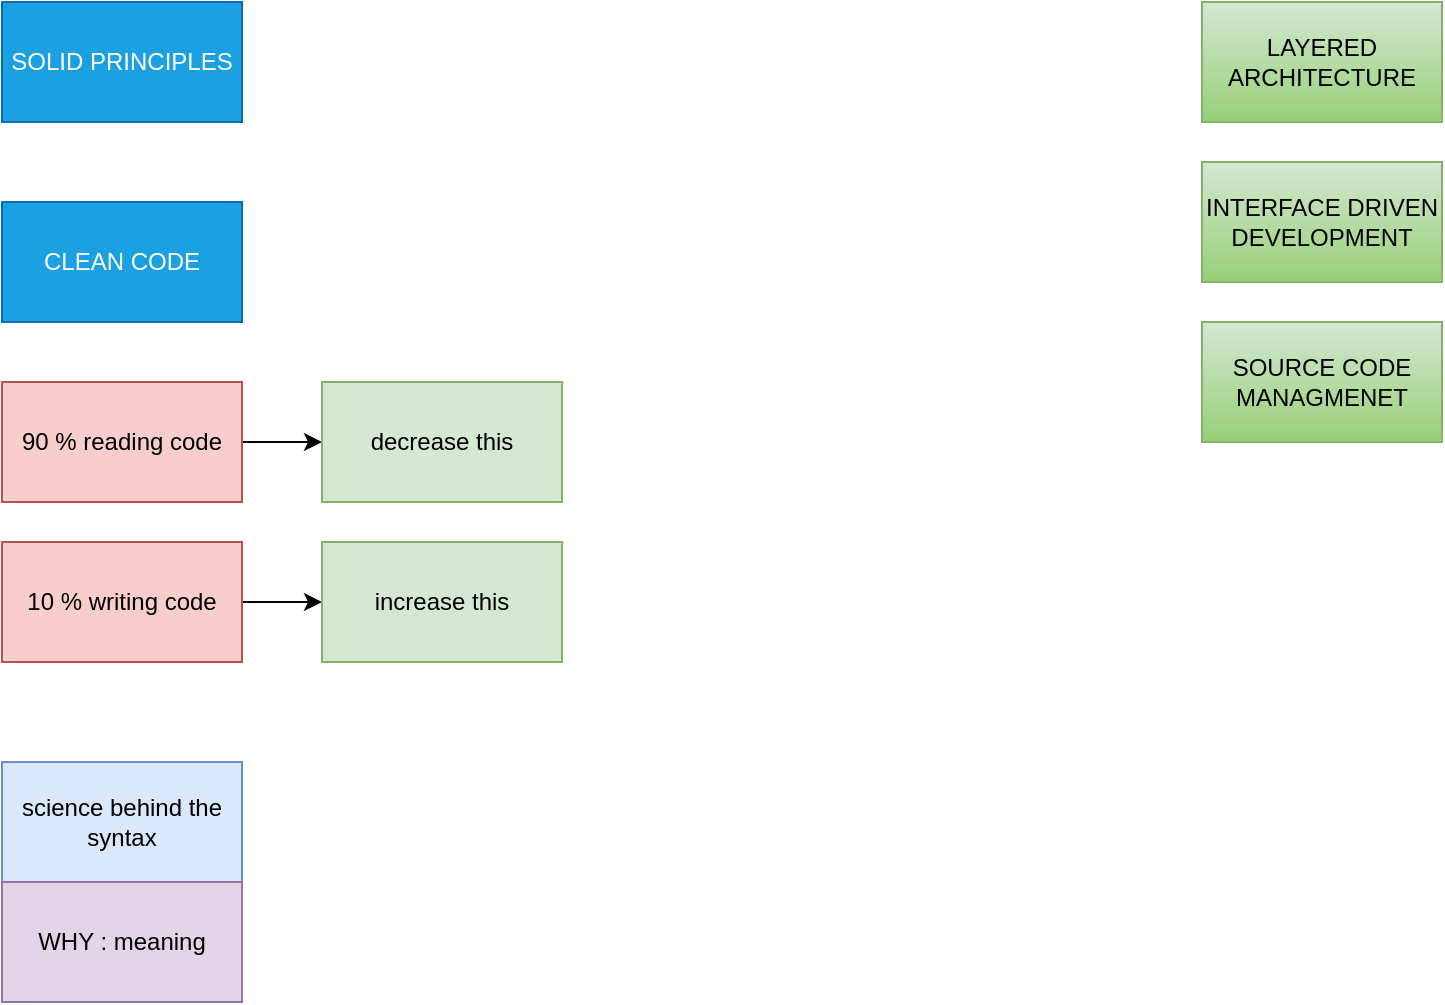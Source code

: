 <mxfile version="14.5.1" type="device" pages="11"><diagram id="csIrlpHaEO-nODpyJPZZ" name="Best *"><mxGraphModel dx="1038" dy="616" grid="1" gridSize="10" guides="1" tooltips="1" connect="1" arrows="1" fold="1" page="1" pageScale="1" pageWidth="850" pageHeight="1100" math="0" shadow="0"><root><mxCell id="E39mLsfKPa1IXl0r5VrL-0"/><mxCell id="E39mLsfKPa1IXl0r5VrL-1" parent="E39mLsfKPa1IXl0r5VrL-0"/><mxCell id="E39mLsfKPa1IXl0r5VrL-2" value="SOLID PRINCIPLES" style="rounded=0;whiteSpace=wrap;html=1;fillColor=#1ba1e2;strokeColor=#006EAF;fontColor=#ffffff;" parent="E39mLsfKPa1IXl0r5VrL-1" vertex="1"><mxGeometry x="80" y="40" width="120" height="60" as="geometry"/></mxCell><mxCell id="E7a1Nj9rHFqsKeqdImme-0" value="CLEAN CODE" style="rounded=0;whiteSpace=wrap;html=1;fillColor=#1ba1e2;strokeColor=#006EAF;fontColor=#ffffff;" parent="E39mLsfKPa1IXl0r5VrL-1" vertex="1"><mxGeometry x="80" y="140" width="120" height="60" as="geometry"/></mxCell><mxCell id="SyXGMZe0Kfk5oq7eJYDP-0" value="LAYERED ARCHITECTURE" style="rounded=0;whiteSpace=wrap;html=1;gradientColor=#97d077;fillColor=#d5e8d4;strokeColor=#82b366;" parent="E39mLsfKPa1IXl0r5VrL-1" vertex="1"><mxGeometry x="680" y="40" width="120" height="60" as="geometry"/></mxCell><mxCell id="SyXGMZe0Kfk5oq7eJYDP-1" value="INTERFACE DRIVEN DEVELOPMENT" style="rounded=0;whiteSpace=wrap;html=1;gradientColor=#97d077;fillColor=#d5e8d4;strokeColor=#82b366;" parent="E39mLsfKPa1IXl0r5VrL-1" vertex="1"><mxGeometry x="680" y="120" width="120" height="60" as="geometry"/></mxCell><mxCell id="SyXGMZe0Kfk5oq7eJYDP-2" value="SOURCE CODE MANAGMENET" style="rounded=0;whiteSpace=wrap;html=1;gradientColor=#97d077;fillColor=#d5e8d4;strokeColor=#82b366;" parent="E39mLsfKPa1IXl0r5VrL-1" vertex="1"><mxGeometry x="680" y="200" width="120" height="60" as="geometry"/></mxCell><mxCell id="fizrB3aSVhMBIdJNNutW-2" value="" style="edgeStyle=orthogonalEdgeStyle;rounded=0;orthogonalLoop=1;jettySize=auto;html=1;" parent="E39mLsfKPa1IXl0r5VrL-1" source="fizrB3aSVhMBIdJNNutW-0" target="fizrB3aSVhMBIdJNNutW-1" edge="1"><mxGeometry relative="1" as="geometry"/></mxCell><mxCell id="fizrB3aSVhMBIdJNNutW-0" value="90 % reading code" style="rounded=0;whiteSpace=wrap;html=1;fillColor=#f8cecc;strokeColor=#b85450;" parent="E39mLsfKPa1IXl0r5VrL-1" vertex="1"><mxGeometry x="80" y="230" width="120" height="60" as="geometry"/></mxCell><mxCell id="fizrB3aSVhMBIdJNNutW-1" value="decrease this" style="rounded=0;whiteSpace=wrap;html=1;fillColor=#d5e8d4;strokeColor=#82b366;" parent="E39mLsfKPa1IXl0r5VrL-1" vertex="1"><mxGeometry x="240" y="230" width="120" height="60" as="geometry"/></mxCell><mxCell id="fizrB3aSVhMBIdJNNutW-5" value="" style="edgeStyle=orthogonalEdgeStyle;rounded=0;orthogonalLoop=1;jettySize=auto;html=1;" parent="E39mLsfKPa1IXl0r5VrL-1" source="fizrB3aSVhMBIdJNNutW-3" target="fizrB3aSVhMBIdJNNutW-4" edge="1"><mxGeometry relative="1" as="geometry"/></mxCell><mxCell id="fizrB3aSVhMBIdJNNutW-3" value="10 % writing code" style="rounded=0;whiteSpace=wrap;html=1;fillColor=#f8cecc;strokeColor=#b85450;" parent="E39mLsfKPa1IXl0r5VrL-1" vertex="1"><mxGeometry x="80" y="310" width="120" height="60" as="geometry"/></mxCell><mxCell id="fizrB3aSVhMBIdJNNutW-4" value="increase this" style="rounded=0;whiteSpace=wrap;html=1;fillColor=#d5e8d4;strokeColor=#82b366;" parent="E39mLsfKPa1IXl0r5VrL-1" vertex="1"><mxGeometry x="240" y="310" width="120" height="60" as="geometry"/></mxCell><mxCell id="2UmGoE0ayg0m5nfGHszd-0" value="science behind the syntax" style="rounded=0;whiteSpace=wrap;html=1;fillColor=#dae8fc;strokeColor=#6c8ebf;" parent="E39mLsfKPa1IXl0r5VrL-1" vertex="1"><mxGeometry x="80" y="420" width="120" height="60" as="geometry"/></mxCell><mxCell id="2UmGoE0ayg0m5nfGHszd-1" value="WHY : meaning" style="rounded=0;whiteSpace=wrap;html=1;fillColor=#e1d5e7;strokeColor=#9673a6;" parent="E39mLsfKPa1IXl0r5VrL-1" vertex="1"><mxGeometry x="80" y="480" width="120" height="60" as="geometry"/></mxCell></root></mxGraphModel></diagram><diagram id="Y9wUMqkbAGdxZ2v1cQzP" name="Recap &amp; Plan"><mxGraphModel dx="1888" dy="616" grid="1" gridSize="10" guides="1" tooltips="1" connect="1" arrows="1" fold="1" page="1" pageScale="1" pageWidth="850" pageHeight="1100" math="0" shadow="0"><root><mxCell id="zuB1ODUKz71O_up9IuvN-0"/><mxCell id="zuB1ODUKz71O_up9IuvN-1" parent="zuB1ODUKz71O_up9IuvN-0"/><mxCell id="zuB1ODUKz71O_up9IuvN-2" value="" style="ellipse;whiteSpace=wrap;html=1;aspect=fixed;fillColor=#fff2cc;strokeColor=#d6b656;" parent="zuB1ODUKz71O_up9IuvN-1" vertex="1"><mxGeometry x="52.5" y="602.5" width="340" height="340" as="geometry"/></mxCell><mxCell id="zuB1ODUKz71O_up9IuvN-3" value="" style="ellipse;whiteSpace=wrap;html=1;aspect=fixed;fillColor=#e1d5e7;strokeColor=#9673a6;" parent="zuB1ODUKz71O_up9IuvN-1" vertex="1"><mxGeometry x="115" y="665" width="215" height="215" as="geometry"/></mxCell><mxCell id="zuB1ODUKz71O_up9IuvN-4" value="" style="ellipse;whiteSpace=wrap;html=1;aspect=fixed;fillColor=#dae8fc;strokeColor=#6c8ebf;" parent="zuB1ODUKz71O_up9IuvN-1" vertex="1"><mxGeometry x="480" y="645" width="220" height="220" as="geometry"/></mxCell><mxCell id="zuB1ODUKz71O_up9IuvN-5" value="GOALS" style="ellipse;whiteSpace=wrap;html=1;aspect=fixed;fillColor=#fff2cc;strokeColor=#d6b656;" parent="zuB1ODUKz71O_up9IuvN-1" vertex="1"><mxGeometry x="550" y="715" width="80" height="80" as="geometry"/></mxCell><mxCell id="zuB1ODUKz71O_up9IuvN-6" value="CORE" style="ellipse;whiteSpace=wrap;html=1;aspect=fixed;fillColor=#1ba1e2;strokeColor=#006EAF;fontColor=#ffffff;" parent="zuB1ODUKz71O_up9IuvN-1" vertex="1"><mxGeometry x="180" y="730" width="80" height="80" as="geometry"/></mxCell><mxCell id="zuB1ODUKz71O_up9IuvN-7" value="EXPAND" style="text;html=1;align=center;verticalAlign=middle;resizable=0;points=[];autosize=1;fontStyle=1" parent="zuB1ODUKz71O_up9IuvN-1" vertex="1"><mxGeometry x="190" y="830" width="60" height="20" as="geometry"/></mxCell><mxCell id="zuB1ODUKz71O_up9IuvN-8" value="RESEARCH" style="text;html=1;align=center;verticalAlign=middle;resizable=0;points=[];autosize=1;fontStyle=1" parent="zuB1ODUKz71O_up9IuvN-1" vertex="1"><mxGeometry x="180" y="900" width="80" height="20" as="geometry"/></mxCell><mxCell id="zuB1ODUKz71O_up9IuvN-9" value="" style="ellipse;whiteSpace=wrap;html=1;aspect=fixed;fillColor=#d5e8d4;strokeColor=#82b366;" parent="zuB1ODUKz71O_up9IuvN-1" vertex="1"><mxGeometry x="245" y="675" width="190" height="190" as="geometry"/></mxCell><mxCell id="zuB1ODUKz71O_up9IuvN-10" value="COLLOBORATION &lt;br&gt;AS A COMMUNITY" style="text;html=1;align=center;verticalAlign=middle;resizable=0;points=[];autosize=1;fontStyle=1" parent="zuB1ODUKz71O_up9IuvN-1" vertex="1"><mxGeometry x="280" y="757.5" width="120" height="30" as="geometry"/></mxCell><mxCell id="zuB1ODUKz71O_up9IuvN-11" value="" style="edgeStyle=orthogonalEdgeStyle;rounded=0;orthogonalLoop=1;jettySize=auto;html=1;" parent="zuB1ODUKz71O_up9IuvN-1" source="zuB1ODUKz71O_up9IuvN-13" target="zuB1ODUKz71O_up9IuvN-14" edge="1"><mxGeometry relative="1" as="geometry"/></mxCell><mxCell id="zuB1ODUKz71O_up9IuvN-12" value="" style="edgeStyle=orthogonalEdgeStyle;rounded=0;orthogonalLoop=1;jettySize=auto;html=1;" parent="zuB1ODUKz71O_up9IuvN-1" source="zuB1ODUKz71O_up9IuvN-13" target="zuB1ODUKz71O_up9IuvN-15" edge="1"><mxGeometry relative="1" as="geometry"/></mxCell><mxCell id="zuB1ODUKz71O_up9IuvN-13" value="Packages" style="rounded=1;whiteSpace=wrap;html=1;gradientColor=#97d077;fillColor=#d5e8d4;strokeColor=#82b366;" parent="zuB1ODUKz71O_up9IuvN-1" vertex="1"><mxGeometry x="-90" y="360" width="120" height="60" as="geometry"/></mxCell><mxCell id="zuB1ODUKz71O_up9IuvN-14" value="layer wise&amp;nbsp; (ui, service, repo)" style="rounded=1;whiteSpace=wrap;html=1;fillColor=#dae8fc;strokeColor=#6c8ebf;" parent="zuB1ODUKz71O_up9IuvN-1" vertex="1"><mxGeometry x="-90" y="500" width="120" height="60" as="geometry"/></mxCell><mxCell id="zuB1ODUKz71O_up9IuvN-15" value="feature wise (prodcut, order, customer)" style="rounded=1;whiteSpace=wrap;html=1;fillColor=#dae8fc;strokeColor=#6c8ebf;" parent="zuB1ODUKz71O_up9IuvN-1" vertex="1"><mxGeometry x="110" y="360" width="120" height="60" as="geometry"/></mxCell><mxCell id="zuB1ODUKz71O_up9IuvN-16" value="Collections" style="rounded=1;whiteSpace=wrap;html=1;gradientColor=#97d077;fillColor=#d5e8d4;strokeColor=#82b366;" parent="zuB1ODUKz71O_up9IuvN-1" vertex="1"><mxGeometry x="380" y="340" width="120" height="60" as="geometry"/></mxCell><mxCell id="zuB1ODUKz71O_up9IuvN-17" value="Connect MySQL/JDB" style="rounded=1;whiteSpace=wrap;html=1;gradientColor=#97d077;fillColor=#d5e8d4;strokeColor=#82b366;" parent="zuB1ODUKz71O_up9IuvN-1" vertex="1"><mxGeometry x="380" y="440" width="120" height="60" as="geometry"/></mxCell><mxCell id="zuB1ODUKz71O_up9IuvN-18" value="Project (Git, GitHub)" style="rounded=1;whiteSpace=wrap;html=1;gradientColor=#97d077;fillColor=#d5e8d4;strokeColor=#82b366;" parent="zuB1ODUKz71O_up9IuvN-1" vertex="1"><mxGeometry x="570" y="340" width="120" height="60" as="geometry"/></mxCell><mxCell id="zuB1ODUKz71O_up9IuvN-19" value="" style="edgeStyle=orthogonalEdgeStyle;rounded=0;orthogonalLoop=1;jettySize=auto;html=1;" parent="zuB1ODUKz71O_up9IuvN-1" source="zuB1ODUKz71O_up9IuvN-20" target="zuB1ODUKz71O_up9IuvN-22" edge="1"><mxGeometry relative="1" as="geometry"/></mxCell><mxCell id="zuB1ODUKz71O_up9IuvN-20" value="Ex" style="rounded=1;whiteSpace=wrap;html=1;gradientColor=#ffd966;fillColor=#fff2cc;strokeColor=#d6b656;" parent="zuB1ODUKz71O_up9IuvN-1" vertex="1"><mxGeometry x="393" y="520" width="120" height="60" as="geometry"/></mxCell><mxCell id="zuB1ODUKz71O_up9IuvN-21" value="" style="edgeStyle=orthogonalEdgeStyle;rounded=0;orthogonalLoop=1;jettySize=auto;html=1;" parent="zuB1ODUKz71O_up9IuvN-1" source="zuB1ODUKz71O_up9IuvN-22" target="zuB1ODUKz71O_up9IuvN-24" edge="1"><mxGeometry relative="1" as="geometry"/></mxCell><mxCell id="zuB1ODUKz71O_up9IuvN-22" value="Demos" style="rounded=1;whiteSpace=wrap;html=1;gradientColor=#b3b3b3;fillColor=#f5f5f5;strokeColor=#666666;" parent="zuB1ODUKz71O_up9IuvN-1" vertex="1"><mxGeometry x="593" y="520" width="120" height="60" as="geometry"/></mxCell><mxCell id="zuB1ODUKz71O_up9IuvN-23" value="" style="edgeStyle=orthogonalEdgeStyle;rounded=0;orthogonalLoop=1;jettySize=auto;html=1;" parent="zuB1ODUKz71O_up9IuvN-1" source="zuB1ODUKz71O_up9IuvN-24" target="zuB1ODUKz71O_up9IuvN-25" edge="1"><mxGeometry relative="1" as="geometry"/></mxCell><mxCell id="zuB1ODUKz71O_up9IuvN-24" value="Demo Project" style="rounded=1;whiteSpace=wrap;html=1;gradientColor=#ea6b66;fillColor=#f8cecc;strokeColor=#b85450;" parent="zuB1ODUKz71O_up9IuvN-1" vertex="1"><mxGeometry x="793" y="520" width="120" height="60" as="geometry"/></mxCell><mxCell id="ANa_K1xnLYWxqJwB9ZUy-1" value="" style="edgeStyle=orthogonalEdgeStyle;rounded=0;orthogonalLoop=1;jettySize=auto;html=1;" parent="zuB1ODUKz71O_up9IuvN-1" source="zuB1ODUKz71O_up9IuvN-25" target="ANa_K1xnLYWxqJwB9ZUy-0" edge="1"><mxGeometry relative="1" as="geometry"/></mxCell><mxCell id="ANa_K1xnLYWxqJwB9ZUy-3" value="" style="edgeStyle=orthogonalEdgeStyle;rounded=0;orthogonalLoop=1;jettySize=auto;html=1;" parent="zuB1ODUKz71O_up9IuvN-1" source="zuB1ODUKz71O_up9IuvN-25" target="ANa_K1xnLYWxqJwB9ZUy-2" edge="1"><mxGeometry relative="1" as="geometry"/></mxCell><mxCell id="zuB1ODUKz71O_up9IuvN-25" value="Project" style="rounded=1;whiteSpace=wrap;html=1;fillColor=#ffcc99;strokeColor=#36393d;" parent="zuB1ODUKz71O_up9IuvN-1" vertex="1"><mxGeometry x="993" y="520" width="120" height="60" as="geometry"/></mxCell><mxCell id="zuB1ODUKz71O_up9IuvN-26" value="Debugging" style="rounded=1;whiteSpace=wrap;html=1;gradientColor=#7ea6e0;fillColor=#dae8fc;strokeColor=#6c8ebf;" parent="zuB1ODUKz71O_up9IuvN-1" vertex="1"><mxGeometry x="-190" y="40" width="120" height="60" as="geometry"/></mxCell><mxCell id="LzU88H7Hp7l6h_yMeyeR-4" value="" style="edgeStyle=orthogonalEdgeStyle;rounded=0;orthogonalLoop=1;jettySize=auto;html=1;" parent="zuB1ODUKz71O_up9IuvN-1" source="LzU88H7Hp7l6h_yMeyeR-0" target="LzU88H7Hp7l6h_yMeyeR-3" edge="1"><mxGeometry relative="1" as="geometry"/></mxCell><mxCell id="LzU88H7Hp7l6h_yMeyeR-0" value="Maven" style="rounded=1;whiteSpace=wrap;html=1;fillColor=#e3c800;strokeColor=#B09500;fontColor=#ffffff;" parent="zuB1ODUKz71O_up9IuvN-1" vertex="1"><mxGeometry x="240" y="30" width="120" height="60" as="geometry"/></mxCell><mxCell id="LzU88H7Hp7l6h_yMeyeR-2" style="edgeStyle=orthogonalEdgeStyle;rounded=0;orthogonalLoop=1;jettySize=auto;html=1;" parent="zuB1ODUKz71O_up9IuvN-1" source="LzU88H7Hp7l6h_yMeyeR-1" target="LzU88H7Hp7l6h_yMeyeR-0" edge="1"><mxGeometry relative="1" as="geometry"/></mxCell><mxCell id="LzU88H7Hp7l6h_yMeyeR-1" value="Traditional Project" style="rounded=1;whiteSpace=wrap;html=1;fillColor=#b1ddf0;strokeColor=#10739e;" parent="zuB1ODUKz71O_up9IuvN-1" vertex="1"><mxGeometry x="30" y="30" width="120" height="60" as="geometry"/></mxCell><mxCell id="LzU88H7Hp7l6h_yMeyeR-3" value="Ease of creating new projects with dependencies" style="rounded=1;whiteSpace=wrap;html=1;fillColor=#fad9d5;strokeColor=#ae4132;" parent="zuB1ODUKz71O_up9IuvN-1" vertex="1"><mxGeometry x="440" y="30" width="120" height="60" as="geometry"/></mxCell><mxCell id="LzU88H7Hp7l6h_yMeyeR-7" value="" style="edgeStyle=orthogonalEdgeStyle;rounded=0;orthogonalLoop=1;jettySize=auto;html=1;" parent="zuB1ODUKz71O_up9IuvN-1" source="LzU88H7Hp7l6h_yMeyeR-5" target="LzU88H7Hp7l6h_yMeyeR-6" edge="1"><mxGeometry relative="1" as="geometry"/></mxCell><mxCell id="LzU88H7Hp7l6h_yMeyeR-5" value="App with layered architecture" style="rounded=1;whiteSpace=wrap;html=1;fillColor=#fad9d5;strokeColor=#ae4132;" parent="zuB1ODUKz71O_up9IuvN-1" vertex="1"><mxGeometry x="30" y="120" width="120" height="60" as="geometry"/></mxCell><mxCell id="LzU88H7Hp7l6h_yMeyeR-6" value="App with layered architecture &amp;amp; Interface Driven Development" style="rounded=1;whiteSpace=wrap;html=1;fillColor=#fad9d5;strokeColor=#ae4132;" parent="zuB1ODUKz71O_up9IuvN-1" vertex="1"><mxGeometry x="230" y="120" width="120" height="60" as="geometry"/></mxCell><mxCell id="ANa_K1xnLYWxqJwB9ZUy-0" value="Open ended&lt;br&gt;TEAM (4-5 members)&lt;br&gt;Modules (core, explore)" style="rounded=1;whiteSpace=wrap;html=1;fillColor=#e1d5e7;strokeColor=#9673a6;" parent="zuB1ODUKz71O_up9IuvN-1" vertex="1"><mxGeometry x="993" y="380" width="120" height="60" as="geometry"/></mxCell><mxCell id="ANa_K1xnLYWxqJwB9ZUy-2" value="Objective Test&lt;br&gt;Java/Mysql&lt;br&gt;Spring +" style="rounded=1;whiteSpace=wrap;html=1;fillColor=#f5f5f5;strokeColor=#666666;fontColor=#333333;" parent="zuB1ODUKz71O_up9IuvN-1" vertex="1"><mxGeometry x="1193" y="520" width="120" height="60" as="geometry"/></mxCell><mxCell id="rLU738rsehkOI7gNguSI-0" value="RDBMS" style="rounded=1;whiteSpace=wrap;html=1;fillColor=#e1d5e7;strokeColor=#9673a6;" parent="zuB1ODUKz71O_up9IuvN-1" vertex="1"><mxGeometry x="40" y="1040" width="120" height="60" as="geometry"/></mxCell><mxCell id="K-qZK7B_znCdMDCZ7JEW-0" value="contribute&lt;br&gt;ideas&lt;br&gt;[CODE-BASE]&lt;br&gt;colloboration" style="ellipse;whiteSpace=wrap;html=1;aspect=fixed;fillColor=#1ba1e2;strokeColor=#006EAF;fontColor=#ffffff;" parent="zuB1ODUKz71O_up9IuvN-1" vertex="1"><mxGeometry x="240" y="980" width="180" height="180" as="geometry"/></mxCell><mxCell id="K-qZK7B_znCdMDCZ7JEW-1" value="TOOL" style="rounded=0;whiteSpace=wrap;html=1;fillColor=#d5e8d4;strokeColor=#82b366;" parent="zuB1ODUKz71O_up9IuvN-1" vertex="1"><mxGeometry x="520" y="1000" width="120" height="60" as="geometry"/></mxCell><mxCell id="K-qZK7B_znCdMDCZ7JEW-2" value="METHODS" style="rounded=0;whiteSpace=wrap;html=1;fillColor=#d5e8d4;strokeColor=#82b366;" parent="zuB1ODUKz71O_up9IuvN-1" vertex="1"><mxGeometry x="640" y="1000" width="120" height="60" as="geometry"/></mxCell><mxCell id="K-qZK7B_znCdMDCZ7JEW-3" value="BUGS" style="rounded=0;whiteSpace=wrap;html=1;fillColor=#d5e8d4;strokeColor=#82b366;" parent="zuB1ODUKz71O_up9IuvN-1" vertex="1"><mxGeometry x="520" y="1060" width="120" height="60" as="geometry"/></mxCell><mxCell id="K-qZK7B_znCdMDCZ7JEW-4" value="TECHNICAL JARGONS" style="rounded=0;whiteSpace=wrap;html=1;fillColor=#d5e8d4;strokeColor=#82b366;" parent="zuB1ODUKz71O_up9IuvN-1" vertex="1"><mxGeometry x="640" y="1060" width="120" height="60" as="geometry"/></mxCell><mxCell id="ovkYWnExy9pH04PAKB2r-0" value="DOCUMENTING" style="rounded=0;whiteSpace=wrap;html=1;fillColor=#d5e8d4;strokeColor=#82b366;" parent="zuB1ODUKz71O_up9IuvN-1" vertex="1"><mxGeometry x="520" y="1120" width="120" height="60" as="geometry"/></mxCell><mxCell id="ovkYWnExy9pH04PAKB2r-1" value="" style="aspect=fixed;html=1;points=[];align=center;image;fontSize=12;image=img/lib/azure2/preview/Azure_Cloud_Shell.svg;" parent="zuB1ODUKz71O_up9IuvN-1" vertex="1"><mxGeometry x="56" y="1250" width="68" height="48" as="geometry"/></mxCell><mxCell id="SWsqf-1BluQrYgHOZxaK-0" value="REFACTORING CODE" style="rounded=0;whiteSpace=wrap;html=1;fillColor=#d5e8d4;strokeColor=#82b366;" parent="zuB1ODUKz71O_up9IuvN-1" vertex="1"><mxGeometry x="640" y="1120" width="120" height="60" as="geometry"/></mxCell></root></mxGraphModel></diagram><diagram id="7Rij3H_nVfbU7Rpy2KjH" name="Java Workflow"><mxGraphModel dx="1038" dy="616" grid="1" gridSize="10" guides="1" tooltips="1" connect="1" arrows="1" fold="1" page="1" pageScale="1" pageWidth="850" pageHeight="1100" math="0" shadow="0"><root><mxCell id="0"/><mxCell id="1" parent="0"/><mxCell id="KpVzfVhoJ_mXzQGME-BF-3" value="" style="edgeStyle=orthogonalEdgeStyle;rounded=0;orthogonalLoop=1;jettySize=auto;html=1;fillColor=#d5e8d4;strokeColor=#82b366;" parent="1" source="KpVzfVhoJ_mXzQGME-BF-1" target="KpVzfVhoJ_mXzQGME-BF-2" edge="1"><mxGeometry relative="1" as="geometry"/></mxCell><mxCell id="KpVzfVhoJ_mXzQGME-BF-10" style="edgeStyle=orthogonalEdgeStyle;rounded=0;orthogonalLoop=1;jettySize=auto;html=1;entryX=0;entryY=0.5;entryDx=0;entryDy=0;" parent="1" source="KpVzfVhoJ_mXzQGME-BF-1" target="KpVzfVhoJ_mXzQGME-BF-8" edge="1"><mxGeometry relative="1" as="geometry"/></mxCell><mxCell id="KpVzfVhoJ_mXzQGME-BF-1" value="Features of Java" style="rounded=0;whiteSpace=wrap;html=1;" parent="1" vertex="1"><mxGeometry x="130" y="260" width="120" height="60" as="geometry"/></mxCell><mxCell id="KpVzfVhoJ_mXzQGME-BF-5" value="" style="edgeStyle=orthogonalEdgeStyle;rounded=0;orthogonalLoop=1;jettySize=auto;html=1;fillColor=#d5e8d4;strokeColor=#82b366;" parent="1" source="KpVzfVhoJ_mXzQGME-BF-2" target="KpVzfVhoJ_mXzQGME-BF-4" edge="1"><mxGeometry relative="1" as="geometry"/></mxCell><mxCell id="KpVzfVhoJ_mXzQGME-BF-7" value="" style="edgeStyle=orthogonalEdgeStyle;rounded=0;orthogonalLoop=1;jettySize=auto;html=1;fillColor=#d5e8d4;strokeColor=#82b366;" parent="1" source="KpVzfVhoJ_mXzQGME-BF-2" target="KpVzfVhoJ_mXzQGME-BF-6" edge="1"><mxGeometry relative="1" as="geometry"/></mxCell><mxCell id="KpVzfVhoJ_mXzQGME-BF-9" value="" style="edgeStyle=orthogonalEdgeStyle;rounded=0;orthogonalLoop=1;jettySize=auto;html=1;fillColor=#d5e8d4;strokeColor=#82b366;" parent="1" source="KpVzfVhoJ_mXzQGME-BF-2" target="KpVzfVhoJ_mXzQGME-BF-8" edge="1"><mxGeometry relative="1" as="geometry"/></mxCell><mxCell id="KpVzfVhoJ_mXzQGME-BF-2" value="CRUD workflow" style="rounded=0;whiteSpace=wrap;html=1;fillColor=#f5f5f5;strokeColor=#666666;fontColor=#333333;" parent="1" vertex="1"><mxGeometry x="330" y="260" width="120" height="60" as="geometry"/></mxCell><mxCell id="KpVzfVhoJ_mXzQGME-BF-11" style="edgeStyle=orthogonalEdgeStyle;rounded=0;orthogonalLoop=1;jettySize=auto;html=1;entryX=1;entryY=0.25;entryDx=0;entryDy=0;" parent="1" source="KpVzfVhoJ_mXzQGME-BF-4" target="KpVzfVhoJ_mXzQGME-BF-8" edge="1"><mxGeometry relative="1" as="geometry"/></mxCell><mxCell id="KpVzfVhoJ_mXzQGME-BF-4" value="Project" style="rounded=0;whiteSpace=wrap;html=1;fillColor=#dae8fc;strokeColor=#6c8ebf;" parent="1" vertex="1"><mxGeometry x="530" y="260" width="120" height="60" as="geometry"/></mxCell><mxCell id="KpVzfVhoJ_mXzQGME-BF-6" value="Layered Architecture" style="rounded=0;whiteSpace=wrap;html=1;fillColor=#f8cecc;strokeColor=#b85450;" parent="1" vertex="1"><mxGeometry x="330" y="400" width="120" height="60" as="geometry"/></mxCell><mxCell id="KpVzfVhoJ_mXzQGME-BF-8" value="Extensible" style="rounded=0;whiteSpace=wrap;html=1;fillColor=#d5e8d4;strokeColor=#82b366;" parent="1" vertex="1"><mxGeometry x="330" y="120" width="120" height="60" as="geometry"/></mxCell><mxCell id="KpVzfVhoJ_mXzQGME-BF-12" value="CRUD APPLICATION" style="text;html=1;align=center;verticalAlign=middle;resizable=0;points=[];autosize=1;fontStyle=1" parent="1" vertex="1"><mxGeometry x="20" y="20" width="130" height="20" as="geometry"/></mxCell><mxCell id="KpVzfVhoJ_mXzQGME-BF-15" value="" style="edgeStyle=orthogonalEdgeStyle;rounded=0;orthogonalLoop=1;jettySize=auto;html=1;" parent="1" source="KpVzfVhoJ_mXzQGME-BF-13" target="KpVzfVhoJ_mXzQGME-BF-14" edge="1"><mxGeometry relative="1" as="geometry"/></mxCell><mxCell id="KpVzfVhoJ_mXzQGME-BF-13" value="CREATE FROM SCRATCH" style="rounded=0;whiteSpace=wrap;html=1;" parent="1" vertex="1"><mxGeometry x="80" y="520" width="120" height="60" as="geometry"/></mxCell><mxCell id="KpVzfVhoJ_mXzQGME-BF-17" value="" style="edgeStyle=orthogonalEdgeStyle;rounded=0;orthogonalLoop=1;jettySize=auto;html=1;" parent="1" source="KpVzfVhoJ_mXzQGME-BF-14" target="KpVzfVhoJ_mXzQGME-BF-16" edge="1"><mxGeometry relative="1" as="geometry"/></mxCell><mxCell id="KpVzfVhoJ_mXzQGME-BF-14" value="REUSE AND EXTENDS" style="rounded=0;whiteSpace=wrap;html=1;fillColor=#f5f5f5;strokeColor=#666666;fontColor=#333333;" parent="1" vertex="1"><mxGeometry x="280" y="520" width="120" height="60" as="geometry"/></mxCell><mxCell id="KpVzfVhoJ_mXzQGME-BF-16" value="CODE BASE &amp;amp; REFERENCES" style="rounded=0;whiteSpace=wrap;html=1;fillColor=#dae8fc;strokeColor=#6c8ebf;" parent="1" vertex="1"><mxGeometry x="480" y="520" width="120" height="60" as="geometry"/></mxCell><mxCell id="KpVzfVhoJ_mXzQGME-BF-18" value="" style="verticalLabelPosition=bottom;html=1;verticalAlign=top;align=center;strokeColor=none;fillColor=#00BEF2;shape=mxgraph.azure.github_code;pointerEvents=1;" parent="1" vertex="1"><mxGeometry x="310" y="630" width="50" height="50" as="geometry"/></mxCell><mxCell id="KpVzfVhoJ_mXzQGME-BF-19" value="" style="verticalLabelPosition=bottom;html=1;verticalAlign=top;align=center;strokeColor=none;fillColor=#00BEF2;shape=mxgraph.azure.git_repository;" parent="1" vertex="1"><mxGeometry x="165" y="790" width="50" height="50" as="geometry"/></mxCell><mxCell id="KpVzfVhoJ_mXzQGME-BF-20" value="GIT" style="text;html=1;align=center;verticalAlign=middle;resizable=0;points=[];autosize=1;fontStyle=1" parent="1" vertex="1"><mxGeometry x="170" y="860" width="40" height="20" as="geometry"/></mxCell><mxCell id="KpVzfVhoJ_mXzQGME-BF-27" style="edgeStyle=orthogonalEdgeStyle;rounded=0;orthogonalLoop=1;jettySize=auto;html=1;entryX=0.5;entryY=0;entryDx=0;entryDy=0;entryPerimeter=0;" parent="1" source="KpVzfVhoJ_mXzQGME-BF-21" target="KpVzfVhoJ_mXzQGME-BF-19" edge="1"><mxGeometry relative="1" as="geometry"/></mxCell><mxCell id="KpVzfVhoJ_mXzQGME-BF-28" style="edgeStyle=orthogonalEdgeStyle;rounded=0;orthogonalLoop=1;jettySize=auto;html=1;entryX=0.5;entryY=0;entryDx=0;entryDy=0;entryPerimeter=0;" parent="1" source="KpVzfVhoJ_mXzQGME-BF-21" target="KpVzfVhoJ_mXzQGME-BF-23" edge="1"><mxGeometry relative="1" as="geometry"/></mxCell><mxCell id="KpVzfVhoJ_mXzQGME-BF-29" style="edgeStyle=orthogonalEdgeStyle;rounded=0;orthogonalLoop=1;jettySize=auto;html=1;entryX=0.5;entryY=0;entryDx=0;entryDy=0;entryPerimeter=0;" parent="1" source="KpVzfVhoJ_mXzQGME-BF-21" target="KpVzfVhoJ_mXzQGME-BF-25" edge="1"><mxGeometry relative="1" as="geometry"/></mxCell><mxCell id="KpVzfVhoJ_mXzQGME-BF-21" value="GIT HUB" style="text;html=1;align=center;verticalAlign=middle;resizable=0;points=[];autosize=1;fontStyle=1" parent="1" vertex="1"><mxGeometry x="300" y="690" width="70" height="20" as="geometry"/></mxCell><mxCell id="KpVzfVhoJ_mXzQGME-BF-23" value="" style="verticalLabelPosition=bottom;html=1;verticalAlign=top;align=center;strokeColor=none;fillColor=#00BEF2;shape=mxgraph.azure.git_repository;" parent="1" vertex="1"><mxGeometry x="270" y="790" width="50" height="50" as="geometry"/></mxCell><mxCell id="KpVzfVhoJ_mXzQGME-BF-24" value="GIT" style="text;html=1;align=center;verticalAlign=middle;resizable=0;points=[];autosize=1;fontStyle=1" parent="1" vertex="1"><mxGeometry x="275" y="860" width="40" height="20" as="geometry"/></mxCell><mxCell id="KpVzfVhoJ_mXzQGME-BF-25" value="" style="verticalLabelPosition=bottom;html=1;verticalAlign=top;align=center;strokeColor=none;fillColor=#00BEF2;shape=mxgraph.azure.git_repository;" parent="1" vertex="1"><mxGeometry x="460" y="800" width="45" height="50" as="geometry"/></mxCell><mxCell id="KpVzfVhoJ_mXzQGME-BF-26" value="GIT" style="text;html=1;align=center;verticalAlign=middle;resizable=0;points=[];autosize=1;fontStyle=1" parent="1" vertex="1"><mxGeometry x="460" y="870" width="40" height="20" as="geometry"/></mxCell></root></mxGraphModel></diagram><diagram id="eF3lbDc64kPgn7T0L0BU" name="LAYERED ARCHITECTURE"><mxGraphModel dx="1888" dy="1716" grid="1" gridSize="10" guides="1" tooltips="1" connect="1" arrows="1" fold="1" page="1" pageScale="1" pageWidth="850" pageHeight="1100" math="0" shadow="0"><root><mxCell id="2FnzquDj8eVR03V270_R-0"/><mxCell id="2FnzquDj8eVR03V270_R-1" parent="2FnzquDj8eVR03V270_R-0"/><mxCell id="2FnzquDj8eVR03V270_R-4" value="" style="edgeStyle=orthogonalEdgeStyle;rounded=0;orthogonalLoop=1;jettySize=auto;html=1;" parent="2FnzquDj8eVR03V270_R-1" source="2FnzquDj8eVR03V270_R-2" target="2FnzquDj8eVR03V270_R-3" edge="1"><mxGeometry relative="1" as="geometry"/></mxCell><mxCell id="2FnzquDj8eVR03V270_R-6" value="" style="edgeStyle=orthogonalEdgeStyle;rounded=0;orthogonalLoop=1;jettySize=auto;html=1;" parent="2FnzquDj8eVR03V270_R-1" source="2FnzquDj8eVR03V270_R-2" target="2FnzquDj8eVR03V270_R-5" edge="1"><mxGeometry relative="1" as="geometry"/></mxCell><mxCell id="2FnzquDj8eVR03V270_R-2" value="UI" style="rounded=0;whiteSpace=wrap;html=1;" parent="2FnzquDj8eVR03V270_R-1" vertex="1"><mxGeometry x="50" y="120" width="120" height="60" as="geometry"/></mxCell><mxCell id="2FnzquDj8eVR03V270_R-3" value="JAVA COSOLE APP" style="rounded=0;whiteSpace=wrap;html=1;" parent="2FnzquDj8eVR03V270_R-1" vertex="1"><mxGeometry x="50" y="260" width="120" height="60" as="geometry"/></mxCell><mxCell id="2FnzquDj8eVR03V270_R-5" value="ANGULAR / REACT" style="rounded=0;whiteSpace=wrap;html=1;" parent="2FnzquDj8eVR03V270_R-1" vertex="1"><mxGeometry x="-150" y="120" width="120" height="60" as="geometry"/></mxCell><mxCell id="2FnzquDj8eVR03V270_R-7" value="SERVICES" style="rounded=0;whiteSpace=wrap;html=1;" parent="2FnzquDj8eVR03V270_R-1" vertex="1"><mxGeometry x="310" y="120" width="120" height="60" as="geometry"/></mxCell><mxCell id="2FnzquDj8eVR03V270_R-12" value="" style="edgeStyle=orthogonalEdgeStyle;rounded=0;orthogonalLoop=1;jettySize=auto;html=1;" parent="2FnzquDj8eVR03V270_R-1" source="2FnzquDj8eVR03V270_R-9" target="2FnzquDj8eVR03V270_R-11" edge="1"><mxGeometry relative="1" as="geometry"/></mxCell><mxCell id="2FnzquDj8eVR03V270_R-19" style="edgeStyle=orthogonalEdgeStyle;rounded=0;orthogonalLoop=1;jettySize=auto;html=1;entryX=0;entryY=0.75;entryDx=0;entryDy=0;" parent="2FnzquDj8eVR03V270_R-1" source="2FnzquDj8eVR03V270_R-9" target="2FnzquDj8eVR03V270_R-18" edge="1"><mxGeometry relative="1" as="geometry"/></mxCell><mxCell id="2FnzquDj8eVR03V270_R-21" style="edgeStyle=orthogonalEdgeStyle;rounded=0;orthogonalLoop=1;jettySize=auto;html=1;entryX=0;entryY=0.5;entryDx=0;entryDy=0;" parent="2FnzquDj8eVR03V270_R-1" source="2FnzquDj8eVR03V270_R-9" target="2FnzquDj8eVR03V270_R-20" edge="1"><mxGeometry relative="1" as="geometry"/></mxCell><mxCell id="ALGlSt0G9GW3Wf2cWzCR-1" value="" style="edgeStyle=orthogonalEdgeStyle;rounded=0;orthogonalLoop=1;jettySize=auto;html=1;" parent="2FnzquDj8eVR03V270_R-1" source="2FnzquDj8eVR03V270_R-9" target="ALGlSt0G9GW3Wf2cWzCR-0" edge="1"><mxGeometry relative="1" as="geometry"/></mxCell><mxCell id="2FnzquDj8eVR03V270_R-9" value="REPOSITORY" style="rounded=0;whiteSpace=wrap;html=1;fillColor=#1ba1e2;strokeColor=#006EAF;fontColor=#ffffff;" parent="2FnzquDj8eVR03V270_R-1" vertex="1"><mxGeometry x="560" y="120" width="120" height="60" as="geometry"/></mxCell><mxCell id="2FnzquDj8eVR03V270_R-11" value="DATABASE" style="rounded=0;whiteSpace=wrap;html=1;fillColor=#1ba1e2;strokeColor=#006EAF;fontColor=#ffffff;" parent="2FnzquDj8eVR03V270_R-1" vertex="1"><mxGeometry x="750" y="70" width="120" height="60" as="geometry"/></mxCell><mxCell id="2FnzquDj8eVR03V270_R-18" value="FLAT FILE (.CSV)" style="rounded=0;whiteSpace=wrap;html=1;fillColor=#1ba1e2;strokeColor=#006EAF;fontColor=#ffffff;" parent="2FnzquDj8eVR03V270_R-1" vertex="1"><mxGeometry x="750" y="150" width="120" height="60" as="geometry"/></mxCell><mxCell id="2FnzquDj8eVR03V270_R-22" style="edgeStyle=orthogonalEdgeStyle;rounded=0;orthogonalLoop=1;jettySize=auto;html=1;entryX=0.5;entryY=1;entryDx=0;entryDy=0;" parent="2FnzquDj8eVR03V270_R-1" source="2FnzquDj8eVR03V270_R-20" target="2FnzquDj8eVR03V270_R-7" edge="1"><mxGeometry relative="1" as="geometry"/></mxCell><mxCell id="2FnzquDj8eVR03V270_R-20" value="RESTful (web service)" style="rounded=0;whiteSpace=wrap;html=1;fillColor=#e1d5e7;strokeColor=#9673a6;" parent="2FnzquDj8eVR03V270_R-1" vertex="1"><mxGeometry x="750" y="250" width="120" height="60" as="geometry"/></mxCell><mxCell id="ALGlSt0G9GW3Wf2cWzCR-0" value="Product (Model)" style="rounded=0;whiteSpace=wrap;html=1;fillColor=#e51400;strokeColor=#B20000;fontColor=#ffffff;" parent="2FnzquDj8eVR03V270_R-1" vertex="1"><mxGeometry x="560" y="-20" width="120" height="60" as="geometry"/></mxCell><mxCell id="zlrm7XaKwxMy-oPOLIs_-4" value="interface" style="ellipse;whiteSpace=wrap;html=1;" parent="2FnzquDj8eVR03V270_R-1" vertex="1"><mxGeometry x="200" y="110" width="90" height="80" as="geometry"/></mxCell><mxCell id="zlrm7XaKwxMy-oPOLIs_-5" value="interface" style="ellipse;whiteSpace=wrap;html=1;" parent="2FnzquDj8eVR03V270_R-1" vertex="1"><mxGeometry x="460" y="110" width="90" height="80" as="geometry"/></mxCell></root></mxGraphModel></diagram><diagram id="ntK6cS7Lq61rvxLRphml" name="GIT"><mxGraphModel dx="1888" dy="616" grid="1" gridSize="10" guides="1" tooltips="1" connect="1" arrows="1" fold="1" page="1" pageScale="1" pageWidth="850" pageHeight="1100" math="0" shadow="0"><root><mxCell id="XbwP_AQGwuHjXs2K9mKn-0"/><mxCell id="XbwP_AQGwuHjXs2K9mKn-1" parent="XbwP_AQGwuHjXs2K9mKn-0"/><mxCell id="ytN8Pnsq0_vUX7pLRLVd-5" style="edgeStyle=orthogonalEdgeStyle;rounded=0;orthogonalLoop=1;jettySize=auto;html=1;entryX=0.032;entryY=0.736;entryDx=0;entryDy=0;entryPerimeter=0;" parent="XbwP_AQGwuHjXs2K9mKn-1" source="ytN8Pnsq0_vUX7pLRLVd-0" target="ytN8Pnsq0_vUX7pLRLVd-2" edge="1"><mxGeometry relative="1" as="geometry"/></mxCell><mxCell id="ytN8Pnsq0_vUX7pLRLVd-0" value="" style="rounded=0;whiteSpace=wrap;html=1;" parent="XbwP_AQGwuHjXs2K9mKn-1" vertex="1"><mxGeometry x="-40" y="20" width="590" height="510" as="geometry"/></mxCell><mxCell id="XbwP_AQGwuHjXs2K9mKn-3" value="GIT (ANGEL)" style="text;html=1;align=center;verticalAlign=middle;resizable=0;points=[];autosize=1;fontStyle=1" parent="XbwP_AQGwuHjXs2K9mKn-1" vertex="1"><mxGeometry x="55" y="90" width="90" height="20" as="geometry"/></mxCell><mxCell id="XbwP_AQGwuHjXs2K9mKn-4" value="" style="html=1;verticalLabelPosition=bottom;align=center;labelBackgroundColor=#ffffff;verticalAlign=top;strokeWidth=2;strokeColor=#0080F0;shadow=0;dashed=0;shape=mxgraph.ios7.icons.book;" parent="XbwP_AQGwuHjXs2K9mKn-1" vertex="1"><mxGeometry x="240" y="54.5" width="30" height="25.5" as="geometry"/></mxCell><mxCell id="XbwP_AQGwuHjXs2K9mKn-8" value="" style="edgeStyle=orthogonalEdgeStyle;rounded=0;orthogonalLoop=1;jettySize=auto;html=1;" parent="XbwP_AQGwuHjXs2K9mKn-1" source="XbwP_AQGwuHjXs2K9mKn-5" target="XbwP_AQGwuHjXs2K9mKn-7" edge="1"><mxGeometry relative="1" as="geometry"/></mxCell><mxCell id="XbwP_AQGwuHjXs2K9mKn-9" value="" style="edgeStyle=orthogonalEdgeStyle;rounded=0;orthogonalLoop=1;jettySize=auto;html=1;" parent="XbwP_AQGwuHjXs2K9mKn-1" source="XbwP_AQGwuHjXs2K9mKn-5" target="XbwP_AQGwuHjXs2K9mKn-7" edge="1"><mxGeometry relative="1" as="geometry"/></mxCell><mxCell id="XbwP_AQGwuHjXs2K9mKn-10" value="" style="edgeStyle=orthogonalEdgeStyle;rounded=0;orthogonalLoop=1;jettySize=auto;html=1;" parent="XbwP_AQGwuHjXs2K9mKn-1" source="XbwP_AQGwuHjXs2K9mKn-5" target="XbwP_AQGwuHjXs2K9mKn-7" edge="1"><mxGeometry relative="1" as="geometry"/></mxCell><mxCell id="XbwP_AQGwuHjXs2K9mKn-12" style="edgeStyle=orthogonalEdgeStyle;rounded=0;orthogonalLoop=1;jettySize=auto;html=1;entryX=0;entryY=0.5;entryDx=0;entryDy=0;" parent="XbwP_AQGwuHjXs2K9mKn-1" source="XbwP_AQGwuHjXs2K9mKn-5" target="XbwP_AQGwuHjXs2K9mKn-11" edge="1"><mxGeometry relative="1" as="geometry"/></mxCell><mxCell id="XbwP_AQGwuHjXs2K9mKn-5" value="" style="html=1;verticalLabelPosition=bottom;align=center;labelBackgroundColor=#ffffff;verticalAlign=top;strokeWidth=2;strokeColor=#0080F0;shadow=0;dashed=0;shape=mxgraph.ios7.icons.book;" parent="XbwP_AQGwuHjXs2K9mKn-1" vertex="1"><mxGeometry x="75" y="190" width="30" height="25.5" as="geometry"/></mxCell><mxCell id="XbwP_AQGwuHjXs2K9mKn-6" value="HEAVENLY LANGUAGE (.GIT)" style="text;html=1;align=center;verticalAlign=middle;resizable=0;points=[];autosize=1;fontStyle=1" parent="XbwP_AQGwuHjXs2K9mKn-1" vertex="1"><mxGeometry x="160" y="90" width="190" height="20" as="geometry"/></mxCell><mxCell id="XbwP_AQGwuHjXs2K9mKn-7" value="WORKING DIRECTORY (OUR FOLDER)" style="text;html=1;align=center;verticalAlign=middle;resizable=0;points=[];autosize=1;fontStyle=1" parent="XbwP_AQGwuHjXs2K9mKn-1" vertex="1"><mxGeometry x="-30" y="250" width="240" height="20" as="geometry"/></mxCell><mxCell id="XbwP_AQGwuHjXs2K9mKn-14" value="" style="edgeStyle=orthogonalEdgeStyle;rounded=0;orthogonalLoop=1;jettySize=auto;html=1;" parent="XbwP_AQGwuHjXs2K9mKn-1" source="XbwP_AQGwuHjXs2K9mKn-11" target="XbwP_AQGwuHjXs2K9mKn-13" edge="1"><mxGeometry relative="1" as="geometry"/></mxCell><mxCell id="XbwP_AQGwuHjXs2K9mKn-11" value="&lt;div&gt;Untracked files:&lt;/div&gt;&lt;div&gt;&amp;nbsp; (use &quot;git add &amp;lt;file&amp;gt;...&quot; to include in what will be committed)&lt;/div&gt;&lt;div&gt;&amp;nbsp; &amp;nbsp; &amp;nbsp; &amp;nbsp; My first file.txt&lt;/div&gt;&lt;div&gt;&lt;br&gt;&lt;/div&gt;" style="whiteSpace=wrap;html=1;fillColor=#ffe6cc;strokeColor=#d79b00;" parent="XbwP_AQGwuHjXs2K9mKn-1" vertex="1"><mxGeometry x="160" y="172.75" width="320" height="60" as="geometry"/></mxCell><mxCell id="XbwP_AQGwuHjXs2K9mKn-17" value="" style="edgeStyle=orthogonalEdgeStyle;rounded=0;orthogonalLoop=1;jettySize=auto;html=1;" parent="XbwP_AQGwuHjXs2K9mKn-1" source="XbwP_AQGwuHjXs2K9mKn-13" target="XbwP_AQGwuHjXs2K9mKn-16" edge="1"><mxGeometry relative="1" as="geometry"/></mxCell><mxCell id="XbwP_AQGwuHjXs2K9mKn-13" value="&lt;div&gt;Changes to be committed:&lt;/div&gt;&lt;div&gt;&amp;nbsp; (use &quot;git rm --cached &amp;lt;file&amp;gt;...&quot; to unstage)&lt;/div&gt;&lt;div&gt;&amp;nbsp; &amp;nbsp; &amp;nbsp; &amp;nbsp; new file:&amp;nbsp; &amp;nbsp;My first file.txt&lt;/div&gt;&lt;div&gt;&lt;br&gt;&lt;/div&gt;" style="whiteSpace=wrap;html=1;fillColor=#fff2cc;strokeColor=#d6b656;" parent="XbwP_AQGwuHjXs2K9mKn-1" vertex="1"><mxGeometry x="200" y="300" width="240" height="60" as="geometry"/></mxCell><mxCell id="XbwP_AQGwuHjXs2K9mKn-15" value="git add ." style="text;html=1;align=center;verticalAlign=middle;resizable=0;points=[];autosize=1;fontStyle=1" parent="XbwP_AQGwuHjXs2K9mKn-1" vertex="1"><mxGeometry x="340" y="260" width="60" height="20" as="geometry"/></mxCell><mxCell id="XbwP_AQGwuHjXs2K9mKn-16" value="&lt;div&gt;make changes permanent&lt;/div&gt;" style="whiteSpace=wrap;html=1;fillColor=#f8cecc;strokeColor=#b85450;" parent="XbwP_AQGwuHjXs2K9mKn-1" vertex="1"><mxGeometry x="200" y="410" width="240" height="60" as="geometry"/></mxCell><mxCell id="XbwP_AQGwuHjXs2K9mKn-18" value="git commit" style="text;html=1;align=center;verticalAlign=middle;resizable=0;points=[];autosize=1;fontStyle=1" parent="XbwP_AQGwuHjXs2K9mKn-1" vertex="1"><mxGeometry x="340" y="380" width="80" height="20" as="geometry"/></mxCell><mxCell id="ytN8Pnsq0_vUX7pLRLVd-9" style="edgeStyle=orthogonalEdgeStyle;rounded=0;orthogonalLoop=1;jettySize=auto;html=1;entryX=1.006;entryY=0.201;entryDx=0;entryDy=0;entryPerimeter=0;" parent="XbwP_AQGwuHjXs2K9mKn-1" source="ytN8Pnsq0_vUX7pLRLVd-2" target="ytN8Pnsq0_vUX7pLRLVd-0" edge="1"><mxGeometry relative="1" as="geometry"><Array as="points"><mxPoint x="695" y="123"/></Array></mxGeometry></mxCell><mxCell id="ytN8Pnsq0_vUX7pLRLVd-2" value="" style="verticalLabelPosition=bottom;html=1;verticalAlign=top;align=center;strokeColor=none;fillColor=#00BEF2;shape=mxgraph.azure.github_code;pointerEvents=1;" parent="XbwP_AQGwuHjXs2K9mKn-1" vertex="1"><mxGeometry x="670" y="239" width="50" height="50" as="geometry"/></mxCell><mxCell id="ytN8Pnsq0_vUX7pLRLVd-3" value="" style="verticalLabelPosition=bottom;html=1;verticalAlign=top;align=center;strokeColor=none;fillColor=#00BEF2;shape=mxgraph.azure.git_repository;" parent="XbwP_AQGwuHjXs2K9mKn-1" vertex="1"><mxGeometry x="75" y="30" width="50" height="50" as="geometry"/></mxCell><mxCell id="ytN8Pnsq0_vUX7pLRLVd-20" style="edgeStyle=orthogonalEdgeStyle;rounded=0;orthogonalLoop=1;jettySize=auto;html=1;entryX=0.5;entryY=0;entryDx=0;entryDy=0;entryPerimeter=0;" parent="XbwP_AQGwuHjXs2K9mKn-1" source="ytN8Pnsq0_vUX7pLRLVd-4" target="ytN8Pnsq0_vUX7pLRLVd-15" edge="1"><mxGeometry relative="1" as="geometry"/></mxCell><mxCell id="ytN8Pnsq0_vUX7pLRLVd-4" value="GitHub" style="text;html=1;align=center;verticalAlign=middle;resizable=0;points=[];autosize=1;fontStyle=1" parent="XbwP_AQGwuHjXs2K9mKn-1" vertex="1"><mxGeometry x="670" y="300" width="60" height="20" as="geometry"/></mxCell><mxCell id="ytN8Pnsq0_vUX7pLRLVd-6" value="PUSH" style="text;html=1;align=center;verticalAlign=middle;resizable=0;points=[];autosize=1;fontStyle=1" parent="XbwP_AQGwuHjXs2K9mKn-1" vertex="1"><mxGeometry x="590" y="240" width="50" height="20" as="geometry"/></mxCell><mxCell id="ytN8Pnsq0_vUX7pLRLVd-7" value="Ditributed Version Control System&amp;nbsp;" style="text;html=1;align=center;verticalAlign=middle;resizable=0;points=[];autosize=1;fontStyle=1" parent="XbwP_AQGwuHjXs2K9mKn-1" vertex="1"><mxGeometry x="-30" y="120" width="210" height="20" as="geometry"/></mxCell><mxCell id="ytN8Pnsq0_vUX7pLRLVd-8" value="Branching (Feature)" style="text;html=1;align=center;verticalAlign=middle;resizable=0;points=[];autosize=1;fontStyle=1" parent="XbwP_AQGwuHjXs2K9mKn-1" vertex="1"><mxGeometry x="-170" y="70" width="130" height="20" as="geometry"/></mxCell><mxCell id="ytN8Pnsq0_vUX7pLRLVd-10" value="PULL" style="text;html=1;align=center;verticalAlign=middle;resizable=0;points=[];autosize=1;fontStyle=1" parent="XbwP_AQGwuHjXs2K9mKn-1" vertex="1"><mxGeometry x="590" y="130" width="50" height="20" as="geometry"/></mxCell><mxCell id="ytN8Pnsq0_vUX7pLRLVd-13" value="" style="edgeStyle=orthogonalEdgeStyle;rounded=0;orthogonalLoop=1;jettySize=auto;html=1;" parent="XbwP_AQGwuHjXs2K9mKn-1" source="ytN8Pnsq0_vUX7pLRLVd-11" target="ytN8Pnsq0_vUX7pLRLVd-12" edge="1"><mxGeometry relative="1" as="geometry"/></mxCell><mxCell id="ytN8Pnsq0_vUX7pLRLVd-11" value="" style="verticalLabelPosition=bottom;html=1;verticalAlign=top;align=center;strokeColor=none;fillColor=#00BEF2;shape=mxgraph.azure.git_repository;" parent="XbwP_AQGwuHjXs2K9mKn-1" vertex="1"><mxGeometry x="-30" y="560" width="50" height="50" as="geometry"/></mxCell><mxCell id="ytN8Pnsq0_vUX7pLRLVd-12" value="master&lt;br&gt;(main)" style="whiteSpace=wrap;html=1;verticalAlign=top;strokeColor=none;fillColor=#00BEF2;" parent="XbwP_AQGwuHjXs2K9mKn-1" vertex="1"><mxGeometry x="65" y="555" width="120" height="60" as="geometry"/></mxCell><mxCell id="ytN8Pnsq0_vUX7pLRLVd-14" value="" style="verticalLabelPosition=bottom;html=1;verticalAlign=top;align=center;strokeColor=none;fillColor=#00BEF2;shape=mxgraph.azure.user;" parent="XbwP_AQGwuHjXs2K9mKn-1" vertex="1"><mxGeometry x="677.5" y="520" width="47.5" height="50" as="geometry"/></mxCell><mxCell id="ytN8Pnsq0_vUX7pLRLVd-15" value="" style="verticalLabelPosition=bottom;html=1;verticalAlign=top;align=center;strokeColor=none;fillColor=#00BEF2;shape=mxgraph.azure.git_repository;" parent="XbwP_AQGwuHjXs2K9mKn-1" vertex="1"><mxGeometry x="675" y="460" width="50" height="45" as="geometry"/></mxCell><mxCell id="ytN8Pnsq0_vUX7pLRLVd-18" value="PULL (all changes from remote to local)" style="text;html=1;align=center;verticalAlign=middle;resizable=0;points=[];autosize=1;fontStyle=1" parent="XbwP_AQGwuHjXs2K9mKn-1" vertex="1"><mxGeometry x="325" y="580" width="240" height="20" as="geometry"/></mxCell><mxCell id="ytN8Pnsq0_vUX7pLRLVd-22" value="PULL" style="text;html=1;align=center;verticalAlign=middle;resizable=0;points=[];autosize=1;fontStyle=1" parent="XbwP_AQGwuHjXs2K9mKn-1" vertex="1"><mxGeometry x="710" y="390" width="50" height="20" as="geometry"/></mxCell><mxCell id="ytN8Pnsq0_vUX7pLRLVd-24" value="CLONE" style="text;html=1;align=center;verticalAlign=middle;resizable=0;points=[];autosize=1;fontStyle=1" parent="XbwP_AQGwuHjXs2K9mKn-1" vertex="1"><mxGeometry x="630" y="390" width="60" height="20" as="geometry"/></mxCell></root></mxGraphModel></diagram><diagram id="7FqpLYYurbgKgNTkm0Fw" name="Core"><mxGraphModel dx="1038" dy="616" grid="1" gridSize="10" guides="1" tooltips="1" connect="1" arrows="1" fold="1" page="1" pageScale="1" pageWidth="850" pageHeight="1100" math="0" shadow="0"><root><mxCell id="Q3IVaoo96ak-bccVBbTZ-0"/><mxCell id="Q3IVaoo96ak-bccVBbTZ-1" parent="Q3IVaoo96ak-bccVBbTZ-0"/><mxCell id="Q3IVaoo96ak-bccVBbTZ-5" value="downcasting" style="edgeStyle=orthogonalEdgeStyle;rounded=0;orthogonalLoop=1;jettySize=auto;html=1;" edge="1" parent="Q3IVaoo96ak-bccVBbTZ-1" source="Q3IVaoo96ak-bccVBbTZ-3" target="Q3IVaoo96ak-bccVBbTZ-4"><mxGeometry relative="1" as="geometry"/></mxCell><mxCell id="Q3IVaoo96ak-bccVBbTZ-3" value="Object" style="rounded=0;whiteSpace=wrap;html=1;" vertex="1" parent="Q3IVaoo96ak-bccVBbTZ-1"><mxGeometry x="40" y="50" width="120" height="30" as="geometry"/></mxCell><mxCell id="Q3IVaoo96ak-bccVBbTZ-4" value="Product" style="rounded=0;whiteSpace=wrap;html=1;" vertex="1" parent="Q3IVaoo96ak-bccVBbTZ-1"><mxGeometry x="40" y="150" width="120" height="30" as="geometry"/></mxCell><mxCell id="Q3IVaoo96ak-bccVBbTZ-6" value="Object" style="rounded=0;whiteSpace=wrap;html=1;" vertex="1" parent="Q3IVaoo96ak-bccVBbTZ-1"><mxGeometry x="200" y="50" width="120" height="30" as="geometry"/></mxCell><mxCell id="Q3IVaoo96ak-bccVBbTZ-8" value="upcasting" style="edgeStyle=orthogonalEdgeStyle;rounded=0;orthogonalLoop=1;jettySize=auto;html=1;" edge="1" parent="Q3IVaoo96ak-bccVBbTZ-1" source="Q3IVaoo96ak-bccVBbTZ-7" target="Q3IVaoo96ak-bccVBbTZ-6"><mxGeometry relative="1" as="geometry"/></mxCell><mxCell id="Q3IVaoo96ak-bccVBbTZ-7" value="Product" style="rounded=0;whiteSpace=wrap;html=1;" vertex="1" parent="Q3IVaoo96ak-bccVBbTZ-1"><mxGeometry x="200" y="150" width="120" height="30" as="geometry"/></mxCell><mxCell id="Q3IVaoo96ak-bccVBbTZ-9" value="downcasting" style="edgeStyle=orthogonalEdgeStyle;rounded=0;orthogonalLoop=1;jettySize=auto;html=1;" edge="1" parent="Q3IVaoo96ak-bccVBbTZ-1" source="Q3IVaoo96ak-bccVBbTZ-10" target="Q3IVaoo96ak-bccVBbTZ-11"><mxGeometry relative="1" as="geometry"/></mxCell><mxCell id="Q3IVaoo96ak-bccVBbTZ-10" value="Object" style="rounded=0;whiteSpace=wrap;html=1;" vertex="1" parent="Q3IVaoo96ak-bccVBbTZ-1"><mxGeometry x="370" y="50" width="120" height="30" as="geometry"/></mxCell><mxCell id="Q3IVaoo96ak-bccVBbTZ-11" value="ArrayList" style="rounded=0;whiteSpace=wrap;html=1;" vertex="1" parent="Q3IVaoo96ak-bccVBbTZ-1"><mxGeometry x="370" y="150" width="120" height="30" as="geometry"/></mxCell><mxCell id="Q3IVaoo96ak-bccVBbTZ-12" value="Object" style="rounded=0;whiteSpace=wrap;html=1;" vertex="1" parent="Q3IVaoo96ak-bccVBbTZ-1"><mxGeometry x="530" y="50" width="120" height="30" as="geometry"/></mxCell><mxCell id="Q3IVaoo96ak-bccVBbTZ-13" value="upcasting" style="edgeStyle=orthogonalEdgeStyle;rounded=0;orthogonalLoop=1;jettySize=auto;html=1;" edge="1" parent="Q3IVaoo96ak-bccVBbTZ-1" source="Q3IVaoo96ak-bccVBbTZ-14" target="Q3IVaoo96ak-bccVBbTZ-12"><mxGeometry relative="1" as="geometry"/></mxCell><mxCell id="Q3IVaoo96ak-bccVBbTZ-14" value="ArrayList" style="rounded=0;whiteSpace=wrap;html=1;" vertex="1" parent="Q3IVaoo96ak-bccVBbTZ-1"><mxGeometry x="530" y="150" width="120" height="30" as="geometry"/></mxCell><mxCell id="Q3IVaoo96ak-bccVBbTZ-15" value="FileHandling" style="text;html=1;align=center;verticalAlign=middle;resizable=0;points=[];autosize=1;fontStyle=1;fillColor=#ffe6cc;strokeColor=#d79b00;" vertex="1" parent="Q3IVaoo96ak-bccVBbTZ-1"><mxGeometry x="310" y="10" width="90" height="20" as="geometry"/></mxCell><mxCell id="jOwI9FS2f3CANoJVzizz-0" value="OOPS (Java 7)" style="rounded=1;whiteSpace=wrap;html=1;fillColor=#ffe6cc;strokeColor=#d79b00;" vertex="1" parent="Q3IVaoo96ak-bccVBbTZ-1"><mxGeometry x="90" y="220" width="80" height="30" as="geometry"/></mxCell><mxCell id="jOwI9FS2f3CANoJVzizz-1" value="Inheritance" style="rounded=1;whiteSpace=wrap;html=1;fillColor=#d5e8d4;strokeColor=#82b366;gradientColor=#97d077;" vertex="1" parent="Q3IVaoo96ak-bccVBbTZ-1"><mxGeometry x="40" y="270" width="200" height="30" as="geometry"/></mxCell><mxCell id="jOwI9FS2f3CANoJVzizz-3" value="Abstraction" style="rounded=1;whiteSpace=wrap;html=1;fillColor=#d5e8d4;strokeColor=#82b366;gradientColor=#97d077;" vertex="1" parent="Q3IVaoo96ak-bccVBbTZ-1"><mxGeometry x="40" y="300" width="200" height="30" as="geometry"/></mxCell><mxCell id="jOwI9FS2f3CANoJVzizz-4" value="Polymorphism" style="rounded=1;whiteSpace=wrap;html=1;fillColor=#d5e8d4;strokeColor=#82b366;gradientColor=#97d077;" vertex="1" parent="Q3IVaoo96ak-bccVBbTZ-1"><mxGeometry x="40" y="330" width="200" height="30" as="geometry"/></mxCell><mxCell id="jOwI9FS2f3CANoJVzizz-5" value="Encapsulation" style="rounded=1;whiteSpace=wrap;html=1;fillColor=#d5e8d4;strokeColor=#82b366;gradientColor=#97d077;" vertex="1" parent="Q3IVaoo96ak-bccVBbTZ-1"><mxGeometry x="40" y="360" width="200" height="30" as="geometry"/></mxCell></root></mxGraphModel></diagram><diagram id="YTH4EAqP7gVEt8FPNney" name="Multithreading"><mxGraphModel dx="2738" dy="616" grid="1" gridSize="10" guides="1" tooltips="1" connect="1" arrows="1" fold="1" page="1" pageScale="1" pageWidth="850" pageHeight="1100" math="0" shadow="0"><root><mxCell id="mc9e52JRmQ1c-_rsP42u-0"/><mxCell id="mc9e52JRmQ1c-_rsP42u-1" parent="mc9e52JRmQ1c-_rsP42u-0"/><mxCell id="mc9e52JRmQ1c-_rsP42u-4" value="Multitasking" style="rounded=0;whiteSpace=wrap;html=1;fillColor=#a20025;strokeColor=#6F0000;fontColor=#ffffff;" vertex="1" parent="mc9e52JRmQ1c-_rsP42u-1"><mxGeometry x="340" y="110" width="120" height="30" as="geometry"/></mxCell><mxCell id="mc9e52JRmQ1c-_rsP42u-5" value="Speak" style="rounded=0;whiteSpace=wrap;html=1;fillColor=#dae8fc;strokeColor=#6c8ebf;" vertex="1" parent="mc9e52JRmQ1c-_rsP42u-1"><mxGeometry x="160" y="80" width="120" height="30" as="geometry"/></mxCell><mxCell id="mc9e52JRmQ1c-_rsP42u-6" value="Write" style="rounded=0;whiteSpace=wrap;html=1;fillColor=#dae8fc;strokeColor=#6c8ebf;" vertex="1" parent="mc9e52JRmQ1c-_rsP42u-1"><mxGeometry x="280" y="80" width="120" height="30" as="geometry"/></mxCell><mxCell id="mc9e52JRmQ1c-_rsP42u-7" value="See" style="rounded=0;whiteSpace=wrap;html=1;fillColor=#dae8fc;strokeColor=#6c8ebf;" vertex="1" parent="mc9e52JRmQ1c-_rsP42u-1"><mxGeometry x="400" y="80" width="120" height="30" as="geometry"/></mxCell><mxCell id="mc9e52JRmQ1c-_rsP42u-8" value="Listen" style="rounded=0;whiteSpace=wrap;html=1;fillColor=#dae8fc;strokeColor=#6c8ebf;" vertex="1" parent="mc9e52JRmQ1c-_rsP42u-1"><mxGeometry x="520" y="80" width="120" height="30" as="geometry"/></mxCell><mxCell id="mc9e52JRmQ1c-_rsP42u-9" value="Single Tasking" style="rounded=0;whiteSpace=wrap;html=1;fillColor=#fff2cc;strokeColor=#d6b656;" vertex="1" parent="mc9e52JRmQ1c-_rsP42u-1"><mxGeometry x="-130" y="140" width="120" height="30" as="geometry"/></mxCell><mxCell id="mc9e52JRmQ1c-_rsP42u-10" value="Process Based" style="rounded=0;whiteSpace=wrap;html=1;fillColor=#d5e8d4;strokeColor=#82b366;" vertex="1" parent="mc9e52JRmQ1c-_rsP42u-1"><mxGeometry x="200" y="160" width="180" height="30" as="geometry"/></mxCell><mxCell id="mc9e52JRmQ1c-_rsP42u-11" value="Thread based&amp;nbsp;" style="rounded=0;whiteSpace=wrap;html=1;fillColor=#d5e8d4;strokeColor=#82b366;" vertex="1" parent="mc9e52JRmQ1c-_rsP42u-1"><mxGeometry x="380" y="160" width="360" height="30" as="geometry"/></mxCell><mxCell id="mc9e52JRmQ1c-_rsP42u-15" value="" style="rounded=1;whiteSpace=wrap;html=1;" vertex="1" parent="mc9e52JRmQ1c-_rsP42u-1"><mxGeometry x="-1250" width="110" height="40" as="geometry"/></mxCell><mxCell id="mc9e52JRmQ1c-_rsP42u-17" value="STS&lt;br&gt;&lt;br&gt;Process Address Space" style="rounded=1;whiteSpace=wrap;html=1;fillColor=#ffe6cc;strokeColor=#d79b00;" vertex="1" parent="mc9e52JRmQ1c-_rsP42u-1"><mxGeometry x="160" y="340" width="90" height="80" as="geometry"/></mxCell><mxCell id="mc9e52JRmQ1c-_rsP42u-19" value="&lt;span&gt;CHROME&lt;br&gt;&lt;br&gt;&lt;/span&gt;Process Address Space&lt;span&gt;&lt;br&gt;&lt;/span&gt;" style="rounded=1;whiteSpace=wrap;html=1;fillColor=#ffe6cc;strokeColor=#d79b00;" vertex="1" parent="mc9e52JRmQ1c-_rsP42u-1"><mxGeometry x="250" y="340" width="90" height="80" as="geometry"/></mxCell><mxCell id="mc9e52JRmQ1c-_rsP42u-20" value="Heavy" style="rounded=0;whiteSpace=wrap;html=1;fillColor=#d5e8d4;strokeColor=#82b366;" vertex="1" parent="mc9e52JRmQ1c-_rsP42u-1"><mxGeometry x="200" y="190" width="180" height="30" as="geometry"/></mxCell><mxCell id="mc9e52JRmQ1c-_rsP42u-23" style="edgeStyle=orthogonalEdgeStyle;rounded=0;orthogonalLoop=1;jettySize=auto;html=1;exitX=1;exitY=0.25;exitDx=0;exitDy=0;entryX=0;entryY=0.25;entryDx=0;entryDy=0;verticalAlign=top;" edge="1" parent="mc9e52JRmQ1c-_rsP42u-1" source="mc9e52JRmQ1c-_rsP42u-21" target="mc9e52JRmQ1c-_rsP42u-22"><mxGeometry relative="1" as="geometry"/></mxCell><mxCell id="mc9e52JRmQ1c-_rsP42u-21" value="Google.com" style="rounded=1;whiteSpace=wrap;html=1;fillColor=#ffe6cc;strokeColor=#d79b00;verticalAlign=top;" vertex="1" parent="mc9e52JRmQ1c-_rsP42u-1"><mxGeometry x="130" y="440" width="90" height="40" as="geometry"/></mxCell><mxCell id="mc9e52JRmQ1c-_rsP42u-24" style="edgeStyle=orthogonalEdgeStyle;rounded=0;orthogonalLoop=1;jettySize=auto;html=1;exitX=0;exitY=0.75;exitDx=0;exitDy=0;entryX=1;entryY=0.75;entryDx=0;entryDy=0;verticalAlign=top;" edge="1" parent="mc9e52JRmQ1c-_rsP42u-1" source="mc9e52JRmQ1c-_rsP42u-22" target="mc9e52JRmQ1c-_rsP42u-21"><mxGeometry relative="1" as="geometry"/></mxCell><mxCell id="mc9e52JRmQ1c-_rsP42u-22" value="&lt;span&gt;CHROME&lt;br&gt;&lt;br&gt;&lt;/span&gt;&lt;span&gt;&lt;br&gt;&lt;/span&gt;" style="rounded=1;whiteSpace=wrap;html=1;fillColor=#ffe6cc;strokeColor=#d79b00;verticalAlign=top;" vertex="1" parent="mc9e52JRmQ1c-_rsP42u-1"><mxGeometry x="280" y="440" width="90" height="40" as="geometry"/></mxCell><mxCell id="mc9e52JRmQ1c-_rsP42u-25" value="Interprocess Communicatoin" style="rounded=0;whiteSpace=wrap;html=1;fillColor=#d5e8d4;strokeColor=#82b366;" vertex="1" parent="mc9e52JRmQ1c-_rsP42u-1"><mxGeometry x="200" y="220" width="180" height="30" as="geometry"/></mxCell><mxCell id="mc9e52JRmQ1c-_rsP42u-26" style="edgeStyle=orthogonalEdgeStyle;rounded=0;orthogonalLoop=1;jettySize=auto;html=1;exitX=1;exitY=0.25;exitDx=0;exitDy=0;entryX=0;entryY=0.25;entryDx=0;entryDy=0;verticalAlign=top;" edge="1" parent="mc9e52JRmQ1c-_rsP42u-1" source="mc9e52JRmQ1c-_rsP42u-27" target="mc9e52JRmQ1c-_rsP42u-29"><mxGeometry relative="1" as="geometry"/></mxCell><mxCell id="mc9e52JRmQ1c-_rsP42u-27" value="Server&lt;br&gt;(JVM)" style="rounded=1;whiteSpace=wrap;html=1;fillColor=#e1d5e7;strokeColor=#9673a6;verticalAlign=top;" vertex="1" parent="mc9e52JRmQ1c-_rsP42u-1"><mxGeometry x="130" y="500" width="90" height="40" as="geometry"/></mxCell><mxCell id="mc9e52JRmQ1c-_rsP42u-28" style="edgeStyle=orthogonalEdgeStyle;rounded=0;orthogonalLoop=1;jettySize=auto;html=1;exitX=0;exitY=0.75;exitDx=0;exitDy=0;entryX=1;entryY=0.75;entryDx=0;entryDy=0;verticalAlign=top;" edge="1" parent="mc9e52JRmQ1c-_rsP42u-1" source="mc9e52JRmQ1c-_rsP42u-29" target="mc9e52JRmQ1c-_rsP42u-27"><mxGeometry relative="1" as="geometry"/></mxCell><mxCell id="mc9e52JRmQ1c-_rsP42u-29" value="&lt;span&gt;Client&lt;br&gt;(JVM)&lt;br&gt;&lt;/span&gt;" style="rounded=1;whiteSpace=wrap;html=1;fillColor=#e1d5e7;strokeColor=#9673a6;verticalAlign=top;" vertex="1" parent="mc9e52JRmQ1c-_rsP42u-1"><mxGeometry x="280" y="500" width="90" height="40" as="geometry"/></mxCell><mxCell id="mc9e52JRmQ1c-_rsP42u-30" value="Network Programming (RMI) Remote Method Invocation" style="rounded=1;whiteSpace=wrap;html=1;fillColor=#e1d5e7;strokeColor=#9673a6;" vertex="1" parent="mc9e52JRmQ1c-_rsP42u-1"><mxGeometry x="260" y="550" width="170" height="50" as="geometry"/></mxCell><mxCell id="mc9e52JRmQ1c-_rsP42u-31" value="Network Programming (TCP/IP) Socket Programming" style="rounded=1;whiteSpace=wrap;html=1;fillColor=#e1d5e7;strokeColor=#9673a6;" vertex="1" parent="mc9e52JRmQ1c-_rsP42u-1"><mxGeometry x="70" y="550" width="160" height="50" as="geometry"/></mxCell><mxCell id="mc9e52JRmQ1c-_rsP42u-33" value="Socket Programming (Exploratory Demo)" style="rounded=1;whiteSpace=wrap;html=1;fillColor=#d80073;strokeColor=#A50040;fontColor=#ffffff;" vertex="1" parent="mc9e52JRmQ1c-_rsP42u-1"><mxGeometry x="-150" y="420" width="120" height="60" as="geometry"/></mxCell><mxCell id="mc9e52JRmQ1c-_rsP42u-34" value="youtube.com" style="rounded=1;whiteSpace=wrap;html=1;fillColor=#ffe6cc;strokeColor=#d79b00;verticalAlign=top;" vertex="1" parent="mc9e52JRmQ1c-_rsP42u-1"><mxGeometry x="490" y="380" width="180" height="100" as="geometry"/></mxCell><mxCell id="mc9e52JRmQ1c-_rsP42u-35" value="" style="html=1;verticalLabelPosition=bottom;align=center;labelBackgroundColor=#ffffff;verticalAlign=top;strokeWidth=2;strokeColor=#000000;shadow=0;dashed=0;shape=mxgraph.ios7.icons.chat;fontFamily=Helvetica;fontSize=12;fontColor=#000000;fillColor=#ffffff;" vertex="1" parent="mc9e52JRmQ1c-_rsP42u-1"><mxGeometry x="590" y="420" width="60" height="35" as="geometry"/></mxCell><mxCell id="mc9e52JRmQ1c-_rsP42u-37" value="" style="html=1;verticalLabelPosition=bottom;align=center;labelBackgroundColor=#ffffff;verticalAlign=top;strokeWidth=2;strokeColor=#0080F0;shadow=0;dashed=0;shape=mxgraph.ios7.icons.video_conversation;" vertex="1" parent="mc9e52JRmQ1c-_rsP42u-1"><mxGeometry x="535" y="432.5" width="30" height="15" as="geometry"/></mxCell><mxCell id="mc9e52JRmQ1c-_rsP42u-38" value="light" style="rounded=0;whiteSpace=wrap;html=1;fillColor=#d5e8d4;strokeColor=#82b366;" vertex="1" parent="mc9e52JRmQ1c-_rsP42u-1"><mxGeometry x="380" y="190" width="180" height="30" as="geometry"/></mxCell><mxCell id="mc9e52JRmQ1c-_rsP42u-39" value="Intraprocess Communication" style="rounded=0;whiteSpace=wrap;html=1;fillColor=#d5e8d4;strokeColor=#82b366;" vertex="1" parent="mc9e52JRmQ1c-_rsP42u-1"><mxGeometry x="380" y="220" width="180" height="30" as="geometry"/></mxCell><mxCell id="mc9e52JRmQ1c-_rsP42u-40" value="One process does not affect the other process" style="rounded=0;whiteSpace=wrap;html=1;fillColor=#d5e8d4;strokeColor=#82b366;" vertex="1" parent="mc9e52JRmQ1c-_rsP42u-1"><mxGeometry x="200" y="250" width="180" height="30" as="geometry"/></mxCell><mxCell id="mc9e52JRmQ1c-_rsP42u-41" value="Threads affect each other" style="rounded=0;whiteSpace=wrap;html=1;fillColor=#d5e8d4;strokeColor=#82b366;" vertex="1" parent="mc9e52JRmQ1c-_rsP42u-1"><mxGeometry x="380" y="250" width="180" height="30" as="geometry"/></mxCell><mxCell id="mc9e52JRmQ1c-_rsP42u-42" value="java.lang.Thread&lt;br&gt;sleep()&lt;br&gt;getName()&lt;br&gt;setPriority()&lt;br&gt;getPriority()" style="rounded=0;whiteSpace=wrap;html=1;fillColor=#e1d5e7;strokeColor=#9673a6;" vertex="1" parent="mc9e52JRmQ1c-_rsP42u-1"><mxGeometry x="560" y="190" width="180" height="90" as="geometry"/></mxCell><mxCell id="mc9e52JRmQ1c-_rsP42u-43" value="" style="rounded=0;whiteSpace=wrap;html=1;" vertex="1" parent="mc9e52JRmQ1c-_rsP42u-1"><mxGeometry x="20" y="670" width="120" height="80" as="geometry"/></mxCell><mxCell id="mc9e52JRmQ1c-_rsP42u-44" value="SINGLE THREADED JAVA APP (PROCESS)" style="text;html=1;align=center;verticalAlign=middle;resizable=0;points=[];autosize=1;fontStyle=1" vertex="1" parent="mc9e52JRmQ1c-_rsP42u-1"><mxGeometry x="-50" y="760" width="260" height="20" as="geometry"/></mxCell><mxCell id="mc9e52JRmQ1c-_rsP42u-45" value="main thread" style="rounded=0;whiteSpace=wrap;html=1;fillColor=#e1d5e7;strokeColor=#9673a6;" vertex="1" parent="mc9e52JRmQ1c-_rsP42u-1"><mxGeometry x="50" y="680" width="60" height="60" as="geometry"/></mxCell><mxCell id="mc9e52JRmQ1c-_rsP42u-46" value="" style="rounded=0;whiteSpace=wrap;html=1;" vertex="1" parent="mc9e52JRmQ1c-_rsP42u-1"><mxGeometry x="410" y="665" width="280" height="100" as="geometry"/></mxCell><mxCell id="mc9e52JRmQ1c-_rsP42u-47" value="MULTI THREADED JAVA APP (PROCESS)" style="text;html=1;align=center;verticalAlign=middle;resizable=0;points=[];autosize=1;fontStyle=1" vertex="1" parent="mc9e52JRmQ1c-_rsP42u-1"><mxGeometry x="410" y="790" width="250" height="20" as="geometry"/></mxCell><mxCell id="mc9e52JRmQ1c-_rsP42u-48" value="main thread" style="rounded=0;whiteSpace=wrap;html=1;fillColor=#e1d5e7;strokeColor=#9673a6;" vertex="1" parent="mc9e52JRmQ1c-_rsP42u-1"><mxGeometry x="440" y="680" width="60" height="60" as="geometry"/></mxCell><mxCell id="mc9e52JRmQ1c-_rsP42u-49" value="odd thread" style="rounded=0;whiteSpace=wrap;html=1;fillColor=#e1d5e7;strokeColor=#9673a6;" vertex="1" parent="mc9e52JRmQ1c-_rsP42u-1"><mxGeometry x="535" y="680" width="60" height="60" as="geometry"/></mxCell><mxCell id="mc9e52JRmQ1c-_rsP42u-50" value="even thread" style="rounded=0;whiteSpace=wrap;html=1;fillColor=#e1d5e7;strokeColor=#9673a6;" vertex="1" parent="mc9e52JRmQ1c-_rsP42u-1"><mxGeometry x="595" y="680" width="60" height="60" as="geometry"/></mxCell><mxCell id="mc9e52JRmQ1c-_rsP42u-52" value="main thread&lt;br&gt;&lt;br&gt;&lt;div&gt;&lt;span&gt;&#9;&#9;&lt;/span&gt;EvenThread evenThread = new EvenThread();&lt;/div&gt;&lt;div&gt;&lt;span&gt;&#9;&#9;&lt;/span&gt;evenThread.run();&lt;/div&gt;&lt;div&gt;&lt;span&gt;&#9;&#9;&lt;/span&gt;OddThread oddThread = new OddThread();&lt;/div&gt;&lt;div&gt;&lt;span&gt;&#9;&#9;&lt;/span&gt;oddThread.run();&lt;/div&gt;" style="rounded=0;whiteSpace=wrap;html=1;fillColor=#e51400;strokeColor=#B20000;verticalAlign=top;fontColor=#ffffff;" vertex="1" parent="mc9e52JRmQ1c-_rsP42u-1"><mxGeometry x="250" y="830" width="210" height="160" as="geometry"/></mxCell><mxCell id="mc9e52JRmQ1c-_rsP42u-54" value="main thread&lt;br&gt;&lt;br&gt;&lt;div&gt;&lt;span&gt;&#9;&#9;&lt;/span&gt;EvenThread evenThread = new EvenThread();&lt;/div&gt;&lt;div&gt;&lt;span&gt;&#9;&#9;&lt;/span&gt;evenThread.start();&lt;/div&gt;&lt;div&gt;&lt;span&gt;&#9;&#9;&lt;/span&gt;OddThread oddThread = new OddThread();&lt;/div&gt;&lt;div&gt;&lt;span&gt;&#9;&#9;&lt;/span&gt;oddThread.start();&lt;/div&gt;" style="rounded=0;whiteSpace=wrap;html=1;fillColor=#dae8fc;strokeColor=#6c8ebf;verticalAlign=top;" vertex="1" parent="mc9e52JRmQ1c-_rsP42u-1"><mxGeometry x="490" y="830" width="210" height="160" as="geometry"/></mxCell><mxCell id="mc9e52JRmQ1c-_rsP42u-55" value="even thread&lt;br&gt;&lt;br&gt;&lt;div&gt;&lt;span&gt;&#9;&lt;/span&gt;public void run() {&lt;/div&gt;&lt;div&gt;&lt;span&gt;&#9;&#9;&lt;/span&gt;for (int i = 0; i &amp;lt; 51; i = i + 2) {&lt;/div&gt;&lt;div&gt;&lt;span&gt;&#9;&#9;&#9;&lt;/span&gt;System.out.print(i + &quot; &quot;);&lt;/div&gt;&lt;div&gt;&lt;span&gt;&#9;&#9;&lt;/span&gt;}&lt;/div&gt;&lt;div&gt;&lt;span&gt;&#9;&#9;&lt;/span&gt;System.out.println(&quot;EvenThread &quot; + Thread.currentThread().getName());&lt;/div&gt;&lt;div&gt;&lt;span&gt;&#9;&lt;/span&gt;}&lt;/div&gt;" style="rounded=0;whiteSpace=wrap;html=1;fillColor=#dae8fc;strokeColor=#6c8ebf;verticalAlign=top;" vertex="1" parent="mc9e52JRmQ1c-_rsP42u-1"><mxGeometry x="760" y="750" width="210" height="160" as="geometry"/></mxCell><mxCell id="mc9e52JRmQ1c-_rsP42u-56" value="odd thread" style="rounded=0;whiteSpace=wrap;html=1;fillColor=#dae8fc;strokeColor=#6c8ebf;verticalAlign=top;" vertex="1" parent="mc9e52JRmQ1c-_rsP42u-1"><mxGeometry x="760" y="910" width="210" height="30" as="geometry"/></mxCell><mxCell id="qfnugzVeicx94zZ19fXt-1" value="" style="endArrow=classic;html=1;exitX=0.762;exitY=0.438;exitDx=0;exitDy=0;exitPerimeter=0;entryX=0.238;entryY=0.313;entryDx=0;entryDy=0;entryPerimeter=0;" edge="1" parent="mc9e52JRmQ1c-_rsP42u-1" source="mc9e52JRmQ1c-_rsP42u-54" target="mc9e52JRmQ1c-_rsP42u-55"><mxGeometry width="50" height="50" relative="1" as="geometry"><mxPoint x="610" y="790" as="sourcePoint"/><mxPoint x="660" y="740" as="targetPoint"/></mxGeometry></mxCell><mxCell id="qfnugzVeicx94zZ19fXt-5" value="thread life ends" style="rounded=1;whiteSpace=wrap;html=1;fillColor=#ffe6cc;strokeColor=#d79b00;" vertex="1" parent="mc9e52JRmQ1c-_rsP42u-1"><mxGeometry x="1020" y="810" width="80" height="30" as="geometry"/></mxCell><mxCell id="qfnugzVeicx94zZ19fXt-6" value="" style="endArrow=classic;html=1;entryX=0;entryY=0.75;entryDx=0;entryDy=0;exitX=0.524;exitY=0.813;exitDx=0;exitDy=0;exitPerimeter=0;" edge="1" parent="mc9e52JRmQ1c-_rsP42u-1" source="mc9e52JRmQ1c-_rsP42u-55" target="qfnugzVeicx94zZ19fXt-5"><mxGeometry width="50" height="50" relative="1" as="geometry"><mxPoint x="880" y="930" as="sourcePoint"/><mxPoint x="930" y="880" as="targetPoint"/></mxGeometry></mxCell><mxCell id="qfnugzVeicx94zZ19fXt-7" value="" style="endArrow=classic;html=1;entryX=0.286;entryY=0.333;entryDx=0;entryDy=0;entryPerimeter=0;exitX=0.762;exitY=0.75;exitDx=0;exitDy=0;exitPerimeter=0;" edge="1" parent="mc9e52JRmQ1c-_rsP42u-1" source="mc9e52JRmQ1c-_rsP42u-54" target="mc9e52JRmQ1c-_rsP42u-56"><mxGeometry width="50" height="50" relative="1" as="geometry"><mxPoint x="650" y="980" as="sourcePoint"/><mxPoint x="700" y="930" as="targetPoint"/></mxGeometry></mxCell><mxCell id="qfnugzVeicx94zZ19fXt-10" value="Processor runs all three threads together" style="rounded=1;whiteSpace=wrap;html=1;fillColor=#a20025;strokeColor=#6F0000;fontColor=#ffffff;" vertex="1" parent="mc9e52JRmQ1c-_rsP42u-1"><mxGeometry x="680" y="880" width="120" height="60" as="geometry"/></mxCell><mxCell id="qfnugzVeicx94zZ19fXt-11" value="Thread is a task in the memory." style="text;html=1;align=center;verticalAlign=middle;resizable=0;points=[];autosize=1;fontStyle=1" vertex="1" parent="mc9e52JRmQ1c-_rsP42u-1"><mxGeometry x="735" y="970" width="190" height="20" as="geometry"/></mxCell><mxCell id="qfnugzVeicx94zZ19fXt-12" value="extends Thread class&lt;br&gt;implements Runnable interface" style="rounded=0;whiteSpace=wrap;html=1;fillColor=#e1d5e7;strokeColor=#9673a6;" vertex="1" parent="mc9e52JRmQ1c-_rsP42u-1"><mxGeometry x="740" y="190" width="180" height="90" as="geometry"/></mxCell><mxCell id="qfnugzVeicx94zZ19fXt-13" value="using anonymous class" style="rounded=0;whiteSpace=wrap;html=1;fillColor=#e1d5e7;strokeColor=#9673a6;" vertex="1" parent="mc9e52JRmQ1c-_rsP42u-1"><mxGeometry x="920" y="190" width="160" height="50" as="geometry"/></mxCell><mxCell id="qfnugzVeicx94zZ19fXt-14" value="lambda expressions in java8" style="rounded=0;whiteSpace=wrap;html=1;fillColor=#0050ef;strokeColor=#001DBC;fontColor=#ffffff;" vertex="1" parent="mc9e52JRmQ1c-_rsP42u-1"><mxGeometry x="920" y="240" width="160" height="40" as="geometry"/></mxCell></root></mxGraphModel></diagram><diagram id="7OnMs1YwENKi5vBtyh-a" name="jdbc"><mxGraphModel dx="1038" dy="616" grid="1" gridSize="10" guides="1" tooltips="1" connect="1" arrows="1" fold="1" page="1" pageScale="1" pageWidth="850" pageHeight="1100" math="0" shadow="0"><root><mxCell id="QgMAxdCfasSdTCoeyzm--0"/><mxCell id="QgMAxdCfasSdTCoeyzm--1" parent="QgMAxdCfasSdTCoeyzm--0"/><mxCell id="QgMAxdCfasSdTCoeyzm--2" value="" style="html=1;verticalLabelPosition=bottom;align=center;labelBackgroundColor=#ffffff;verticalAlign=top;strokeWidth=2;strokeColor=#0080F0;shadow=0;dashed=0;shape=mxgraph.ios7.icons.cup;" parent="QgMAxdCfasSdTCoeyzm--1" vertex="1"><mxGeometry x="190" y="40" width="30" height="30" as="geometry"/></mxCell><mxCell id="QgMAxdCfasSdTCoeyzm--3" value="" style="verticalLabelPosition=bottom;html=1;verticalAlign=top;align=center;strokeColor=none;fillColor=#00BEF2;shape=mxgraph.azure.mysql_database;" parent="QgMAxdCfasSdTCoeyzm--1" vertex="1"><mxGeometry x="411.5" y="30" width="37.5" height="50" as="geometry"/></mxCell><mxCell id="QgMAxdCfasSdTCoeyzm--4" value="DRIVER&lt;br&gt;(GOOGLE TRANSLATE)" style="html=1;outlineConnect=0;whiteSpace=wrap;fillColor=#CCCCFF;shape=mxgraph.archimate3.application;appType=driver;archiType=oct;" parent="QgMAxdCfasSdTCoeyzm--1" vertex="1"><mxGeometry x="250" y="17.5" width="150" height="75" as="geometry"/></mxCell><mxCell id="QgMAxdCfasSdTCoeyzm--7" value="" style="outlineConnect=0;dashed=0;verticalLabelPosition=bottom;verticalAlign=top;align=center;html=1;shape=mxgraph.aws3.oracle_db_instance;fillColor=#2E73B8;gradientColor=none;" parent="QgMAxdCfasSdTCoeyzm--1" vertex="1"><mxGeometry x="411.5" y="115.25" width="60" height="64.5" as="geometry"/></mxCell><mxCell id="QgMAxdCfasSdTCoeyzm--8" value="DRIVER&lt;br&gt;(GOOGLE TRANSLATE)" style="html=1;outlineConnect=0;whiteSpace=wrap;fillColor=#CCCCFF;shape=mxgraph.archimate3.application;appType=driver;archiType=oct;" parent="QgMAxdCfasSdTCoeyzm--1" vertex="1"><mxGeometry x="250" y="110" width="150" height="75" as="geometry"/></mxCell><mxCell id="QgMAxdCfasSdTCoeyzm--9" value="" style="html=1;verticalLabelPosition=bottom;align=center;labelBackgroundColor=#ffffff;verticalAlign=top;strokeWidth=2;strokeColor=#0080F0;shadow=0;dashed=0;shape=mxgraph.ios7.icons.cup;" parent="QgMAxdCfasSdTCoeyzm--1" vertex="1"><mxGeometry x="190" y="127.25" width="30" height="30" as="geometry"/></mxCell><mxCell id="dgcrVq7Oz6WZa2a_B4Wz-0" value="Statement Interface" style="rounded=0;whiteSpace=wrap;html=1;fillColor=#ffe6cc;strokeColor=#d79b00;" parent="QgMAxdCfasSdTCoeyzm--1" vertex="1"><mxGeometry x="80" y="240" width="120" height="60" as="geometry"/></mxCell><mxCell id="dgcrVq7Oz6WZa2a_B4Wz-1" value="PreparedStatement Interface" style="rounded=0;whiteSpace=wrap;html=1;fillColor=#d5e8d4;strokeColor=#82b366;" parent="QgMAxdCfasSdTCoeyzm--1" vertex="1"><mxGeometry x="80" y="330" width="120" height="60" as="geometry"/></mxCell></root></mxGraphModel></diagram><diagram id="83LNTEBZ6nYGka87Ue6m" name="FILE HANDLING"><mxGraphModel dx="1888" dy="616" grid="1" gridSize="10" guides="1" tooltips="1" connect="1" arrows="1" fold="1" page="1" pageScale="1" pageWidth="850" pageHeight="1100" math="0" shadow="0"><root><mxCell id="RMx-jPjokR8Jz37gO9yE-0"/><mxCell id="RMx-jPjokR8Jz37gO9yE-1" parent="RMx-jPjokR8Jz37gO9yE-0"/><mxCell id="EE_RzxZditeRRAhyldzU-0" value="Repository" style="rounded=1;whiteSpace=wrap;html=1;align=left;fillColor=#d0cee2;strokeColor=#56517e;" parent="RMx-jPjokR8Jz37gO9yE-1" vertex="1"><mxGeometry x="-260" y="150.5" width="250" height="146" as="geometry"/></mxCell><mxCell id="RMx-jPjokR8Jz37gO9yE-28" value="ObjectInputStream" style="rounded=1;whiteSpace=wrap;html=1;fillColor=#d80073;strokeColor=#A50040;verticalAlign=bottom;fontColor=#ffffff;" parent="RMx-jPjokR8Jz37gO9yE-1" vertex="1"><mxGeometry x="10" y="170" width="280" height="100" as="geometry"/></mxCell><mxCell id="RMx-jPjokR8Jz37gO9yE-27" value="FileInputStream" style="rounded=1;whiteSpace=wrap;html=1;fillColor=#f8cecc;strokeColor=#b85450;verticalAlign=bottom;" parent="RMx-jPjokR8Jz37gO9yE-1" vertex="1"><mxGeometry x="20" y="190" width="240" height="60" as="geometry"/></mxCell><mxCell id="RMx-jPjokR8Jz37gO9yE-6" style="edgeStyle=orthogonalEdgeStyle;rounded=0;orthogonalLoop=1;jettySize=auto;html=1;entryX=0;entryY=0.5;entryDx=0;entryDy=0;" parent="RMx-jPjokR8Jz37gO9yE-1" source="RMx-jPjokR8Jz37gO9yE-2" target="RMx-jPjokR8Jz37gO9yE-4" edge="1"><mxGeometry relative="1" as="geometry"/></mxCell><mxCell id="RMx-jPjokR8Jz37gO9yE-2" value="PROGRAM" style="rounded=0;whiteSpace=wrap;html=1;fillColor=#dae8fc;strokeColor=#6c8ebf;" parent="RMx-jPjokR8Jz37gO9yE-1" vertex="1"><mxGeometry x="370" y="70" width="120" height="60" as="geometry"/></mxCell><mxCell id="RMx-jPjokR8Jz37gO9yE-5" style="edgeStyle=orthogonalEdgeStyle;rounded=0;orthogonalLoop=1;jettySize=auto;html=1;" parent="RMx-jPjokR8Jz37gO9yE-1" source="RMx-jPjokR8Jz37gO9yE-3" target="RMx-jPjokR8Jz37gO9yE-2" edge="1"><mxGeometry relative="1" as="geometry"/></mxCell><mxCell id="RMx-jPjokR8Jz37gO9yE-3" value="KEYBOARD" style="rounded=1;whiteSpace=wrap;html=1;fillColor=#d5e8d4;strokeColor=#82b366;" parent="RMx-jPjokR8Jz37gO9yE-1" vertex="1"><mxGeometry x="190" y="70" width="120" height="60" as="geometry"/></mxCell><mxCell id="RMx-jPjokR8Jz37gO9yE-4" value="MONITOR" style="rounded=1;whiteSpace=wrap;html=1;fillColor=#d5e8d4;strokeColor=#82b366;" parent="RMx-jPjokR8Jz37gO9yE-1" vertex="1"><mxGeometry x="550" y="70" width="120" height="60" as="geometry"/></mxCell><mxCell id="RMx-jPjokR8Jz37gO9yE-9" value="&amp;nbsp; &amp;nbsp; &amp;nbsp; &amp;nbsp;FILE" style="rounded=1;whiteSpace=wrap;html=1;fillColor=#f8cecc;strokeColor=#b85450;align=left;" parent="RMx-jPjokR8Jz37gO9yE-1" vertex="1"><mxGeometry x="-180" y="180" width="160" height="70" as="geometry"/></mxCell><mxCell id="RMx-jPjokR8Jz37gO9yE-11" value="N/W" style="rounded=1;whiteSpace=wrap;html=1;fillColor=#f8cecc;strokeColor=#b85450;" parent="RMx-jPjokR8Jz37gO9yE-1" vertex="1"><mxGeometry x="90" y="300" width="120" height="60" as="geometry"/></mxCell><mxCell id="RMx-jPjokR8Jz37gO9yE-12" value="N/W" style="rounded=1;whiteSpace=wrap;html=1;fillColor=#f8cecc;strokeColor=#b85450;" parent="RMx-jPjokR8Jz37gO9yE-1" vertex="1"><mxGeometry x="550" y="310" width="120" height="60" as="geometry"/></mxCell><mxCell id="RMx-jPjokR8Jz37gO9yE-13" value="SCANNER" style="rounded=1;whiteSpace=wrap;html=1;fillColor=#f8cecc;strokeColor=#b85450;" parent="RMx-jPjokR8Jz37gO9yE-1" vertex="1"><mxGeometry x="90" y="380" width="120" height="60" as="geometry"/></mxCell><mxCell id="RMx-jPjokR8Jz37gO9yE-14" value="PRINTER" style="rounded=1;whiteSpace=wrap;html=1;fillColor=#f8cecc;strokeColor=#b85450;" parent="RMx-jPjokR8Jz37gO9yE-1" vertex="1"><mxGeometry x="550" y="390" width="120" height="60" as="geometry"/></mxCell><mxCell id="RMx-jPjokR8Jz37gO9yE-15" value="0100101010101010" style="rounded=1;whiteSpace=wrap;html=1;fillColor=#dae8fc;strokeColor=#6c8ebf;" parent="RMx-jPjokR8Jz37gO9yE-1" vertex="1"><mxGeometry x="225" y="40" width="200" height="20" as="geometry"/></mxCell><mxCell id="RMx-jPjokR8Jz37gO9yE-38" style="edgeStyle=orthogonalEdgeStyle;rounded=0;orthogonalLoop=1;jettySize=auto;html=1;" parent="RMx-jPjokR8Jz37gO9yE-1" source="RMx-jPjokR8Jz37gO9yE-16" target="RMx-jPjokR8Jz37gO9yE-33" edge="1"><mxGeometry relative="1" as="geometry"/></mxCell><mxCell id="RMx-jPjokR8Jz37gO9yE-40" value="&lt;font color=&quot;#b5739d&quot;&gt;Deserialization&lt;/font&gt;" style="edgeLabel;html=1;align=center;verticalAlign=middle;resizable=0;points=[];" parent="RMx-jPjokR8Jz37gO9yE-38" vertex="1" connectable="0"><mxGeometry x="-0.312" relative="1" as="geometry"><mxPoint as="offset"/></mxGeometry></mxCell><mxCell id="RMx-jPjokR8Jz37gO9yE-16" value="0100101010101010" style="rounded=1;whiteSpace=wrap;html=1;fillColor=#dae8fc;strokeColor=#6c8ebf;" parent="RMx-jPjokR8Jz37gO9yE-1" vertex="1"><mxGeometry x="460" y="40" width="200" height="20" as="geometry"/></mxCell><mxCell id="RMx-jPjokR8Jz37gO9yE-17" value="STREAM is a sequence of bytes travelling from a source to a destination" style="text;html=1;align=center;verticalAlign=middle;resizable=0;points=[];autosize=1;fontStyle=1" parent="RMx-jPjokR8Jz37gO9yE-1" vertex="1"><mxGeometry x="230" y="10" width="430" height="20" as="geometry"/></mxCell><mxCell id="RMx-jPjokR8Jz37gO9yE-18" value="input stream (System.in)" style="rounded=1;whiteSpace=wrap;html=1;fillColor=#dae8fc;strokeColor=#6c8ebf;" parent="RMx-jPjokR8Jz37gO9yE-1" vertex="1"><mxGeometry x="240" y="140" width="200" height="20" as="geometry"/></mxCell><mxCell id="RMx-jPjokR8Jz37gO9yE-20" value="output stream (System.out)" style="rounded=1;whiteSpace=wrap;html=1;fillColor=#dae8fc;strokeColor=#6c8ebf;" parent="RMx-jPjokR8Jz37gO9yE-1" vertex="1"><mxGeometry x="460" y="140" width="200" height="20" as="geometry"/></mxCell><mxCell id="RMx-jPjokR8Jz37gO9yE-21" value="&lt;h1&gt;Input Stream&amp;nbsp;&lt;/h1&gt;&lt;p&gt;Program always reads from an input stream.&lt;/p&gt;&lt;p&gt;Standard Input stream is the keyboard&lt;/p&gt;" style="text;html=1;strokeColor=none;fillColor=none;spacing=5;spacingTop=-20;whiteSpace=wrap;overflow=hidden;rounded=0;" parent="RMx-jPjokR8Jz37gO9yE-1" vertex="1"><mxGeometry x="50" y="470" width="190" height="120" as="geometry"/></mxCell><mxCell id="RMx-jPjokR8Jz37gO9yE-22" value="&lt;h1&gt;Output Stream&amp;nbsp;&lt;/h1&gt;&lt;p&gt;Program always write to an output stream.&lt;/p&gt;&lt;p&gt;Standard Output stream is the monitor.&lt;/p&gt;&lt;p&gt;&lt;br&gt;&lt;/p&gt;" style="text;html=1;strokeColor=none;fillColor=none;spacing=5;spacingTop=-20;whiteSpace=wrap;overflow=hidden;rounded=0;" parent="RMx-jPjokR8Jz37gO9yE-1" vertex="1"><mxGeometry x="280" y="470" width="190" height="120" as="geometry"/></mxCell><mxCell id="RMx-jPjokR8Jz37gO9yE-23" value="Writing &amp;amp; Reading Object from a File" style="text;html=1;align=center;verticalAlign=middle;resizable=0;points=[];autosize=1;fontStyle=1" parent="RMx-jPjokR8Jz37gO9yE-1" vertex="1"><mxGeometry x="520" y="490" width="220" height="20" as="geometry"/></mxCell><mxCell id="RMx-jPjokR8Jz37gO9yE-25" value="InputStream" style="rounded=1;whiteSpace=wrap;html=1;fillColor=#dae8fc;strokeColor=#6c8ebf;" parent="RMx-jPjokR8Jz37gO9yE-1" vertex="1"><mxGeometry x="40" y="207" width="200" height="20" as="geometry"/></mxCell><mxCell id="RMx-jPjokR8Jz37gO9yE-37" style="edgeStyle=orthogonalEdgeStyle;rounded=0;orthogonalLoop=1;jettySize=auto;html=1;entryX=0;entryY=0.5;entryDx=0;entryDy=0;" parent="RMx-jPjokR8Jz37gO9yE-1" source="RMx-jPjokR8Jz37gO9yE-29" target="RMx-jPjokR8Jz37gO9yE-15" edge="1"><mxGeometry relative="1" as="geometry"><Array as="points"><mxPoint x="-70" y="50"/></Array></mxGeometry></mxCell><mxCell id="RMx-jPjokR8Jz37gO9yE-39" value="&lt;font color=&quot;#b5739d&quot;&gt;Serialization&lt;/font&gt;" style="edgeLabel;html=1;align=center;verticalAlign=middle;resizable=0;points=[];" parent="RMx-jPjokR8Jz37gO9yE-37" vertex="1" connectable="0"><mxGeometry x="-0.141" y="1" relative="1" as="geometry"><mxPoint x="52.5" y="1" as="offset"/></mxGeometry></mxCell><mxCell id="RMx-jPjokR8Jz37gO9yE-29" value="Java Object" style="ellipse;whiteSpace=wrap;html=1;fillColor=#d80073;strokeColor=#A50040;fontColor=#ffffff;" parent="RMx-jPjokR8Jz37gO9yE-1" vertex="1"><mxGeometry x="-100" y="188.5" width="60" height="43" as="geometry"/></mxCell><mxCell id="RMx-jPjokR8Jz37gO9yE-32" value="&amp;nbsp; &amp;nbsp; &amp;nbsp; &amp;nbsp;FILE" style="rounded=1;whiteSpace=wrap;html=1;fillColor=#f8cecc;strokeColor=#b85450;align=left;" parent="RMx-jPjokR8Jz37gO9yE-1" vertex="1"><mxGeometry x="780" y="188.5" width="160" height="70" as="geometry"/></mxCell><mxCell id="RMx-jPjokR8Jz37gO9yE-33" value="Java Objeect" style="ellipse;whiteSpace=wrap;html=1;fillColor=#d80073;strokeColor=#A50040;fontColor=#ffffff;" parent="RMx-jPjokR8Jz37gO9yE-1" vertex="1"><mxGeometry x="860" y="197" width="60" height="43" as="geometry"/></mxCell><mxCell id="RMx-jPjokR8Jz37gO9yE-34" value="ObjectOutputStream" style="rounded=1;whiteSpace=wrap;html=1;fillColor=#d80073;strokeColor=#A50040;verticalAlign=bottom;fontColor=#ffffff;" parent="RMx-jPjokR8Jz37gO9yE-1" vertex="1"><mxGeometry x="470" y="167" width="280" height="100" as="geometry"/></mxCell><mxCell id="RMx-jPjokR8Jz37gO9yE-35" value="FileOutputStream" style="rounded=1;whiteSpace=wrap;html=1;fillColor=#f8cecc;strokeColor=#b85450;verticalAlign=bottom;" parent="RMx-jPjokR8Jz37gO9yE-1" vertex="1"><mxGeometry x="480" y="187" width="240" height="60" as="geometry"/></mxCell><mxCell id="RMx-jPjokR8Jz37gO9yE-36" value="OutputStream" style="rounded=1;whiteSpace=wrap;html=1;fillColor=#dae8fc;strokeColor=#6c8ebf;" parent="RMx-jPjokR8Jz37gO9yE-1" vertex="1"><mxGeometry x="500" y="204" width="200" height="20" as="geometry"/></mxCell></root></mxGraphModel></diagram><diagram id="sBkB9rfDhYK6qx6wXHOE" name="Collections"><mxGraphModel dx="1038" dy="616" grid="1" gridSize="10" guides="1" tooltips="1" connect="1" arrows="1" fold="1" page="1" pageScale="1" pageWidth="850" pageHeight="1100" math="0" shadow="0"><root><mxCell id="MBo6QPOTktBq7QAY-Zsj-0"/><mxCell id="MBo6QPOTktBq7QAY-Zsj-1" parent="MBo6QPOTktBq7QAY-Zsj-0"/><mxCell id="MBo6QPOTktBq7QAY-Zsj-2" value="" style="rounded=0;whiteSpace=wrap;html=1;align=left;fillColor=#f5f5f5;strokeColor=#666666;fontColor=#333333;" parent="MBo6QPOTktBq7QAY-Zsj-1" vertex="1"><mxGeometry x="40" y="20" width="100" height="140" as="geometry"/></mxCell><mxCell id="MBo6QPOTktBq7QAY-Zsj-3" value="Product 1" style="rounded=1;whiteSpace=wrap;html=1;align=center;" parent="MBo6QPOTktBq7QAY-Zsj-1" vertex="1"><mxGeometry x="50" y="30" width="80" height="40" as="geometry"/></mxCell><mxCell id="MBo6QPOTktBq7QAY-Zsj-4" value="Product 2" style="rounded=1;whiteSpace=wrap;html=1;align=center;" parent="MBo6QPOTktBq7QAY-Zsj-1" vertex="1"><mxGeometry x="50" y="70" width="80" height="40" as="geometry"/></mxCell><mxCell id="MBo6QPOTktBq7QAY-Zsj-5" value="Product 3" style="rounded=1;whiteSpace=wrap;html=1;align=center;" parent="MBo6QPOTktBq7QAY-Zsj-1" vertex="1"><mxGeometry x="50" y="110" width="80" height="40" as="geometry"/></mxCell><mxCell id="MBo6QPOTktBq7QAY-Zsj-6" value="ArrayList" style="text;html=1;align=center;verticalAlign=middle;resizable=0;points=[];autosize=1;fontStyle=1" parent="MBo6QPOTktBq7QAY-Zsj-1" vertex="1"><mxGeometry x="50" y="170" width="70" height="20" as="geometry"/></mxCell><mxCell id="MBo6QPOTktBq7QAY-Zsj-7" value="Collections" style="rounded=1;whiteSpace=wrap;html=1;align=center;fillColor=#dae8fc;strokeColor=#6c8ebf;" parent="MBo6QPOTktBq7QAY-Zsj-1" vertex="1"><mxGeometry x="275" y="50" width="120" height="60" as="geometry"/></mxCell><mxCell id="MBo6QPOTktBq7QAY-Zsj-8" value="Pre-written alogrithms" style="rounded=0;whiteSpace=wrap;html=1;align=center;fillColor=#d5e8d4;strokeColor=#82b366;" parent="MBo6QPOTktBq7QAY-Zsj-1" vertex="1"><mxGeometry x="155" y="100" width="120" height="60" as="geometry"/></mxCell><mxCell id="MBo6QPOTktBq7QAY-Zsj-9" value="Battle-tested" style="rounded=0;whiteSpace=wrap;html=1;align=center;fillColor=#d5e8d4;strokeColor=#82b366;" parent="MBo6QPOTktBq7QAY-Zsj-1" vertex="1"><mxGeometry x="275" y="100" width="120" height="60" as="geometry"/></mxCell><mxCell id="MBo6QPOTktBq7QAY-Zsj-10" value="Sort Order, Insert Order, Duplicate Entry" style="rounded=0;whiteSpace=wrap;html=1;align=center;fillColor=#d5e8d4;strokeColor=#82b366;" parent="MBo6QPOTktBq7QAY-Zsj-1" vertex="1"><mxGeometry x="395" y="100" width="120" height="60" as="geometry"/></mxCell><mxCell id="MBo6QPOTktBq7QAY-Zsj-13" value="Map" style="rounded=1;whiteSpace=wrap;html=1;align=center;fillColor=#dae8fc;strokeColor=#6c8ebf;" parent="MBo6QPOTktBq7QAY-Zsj-1" vertex="1"><mxGeometry x="160" y="200" width="120" height="60" as="geometry"/></mxCell><mxCell id="MBo6QPOTktBq7QAY-Zsj-14" value="key-value pair" style="rounded=0;whiteSpace=wrap;html=1;align=center;fillColor=#d5e8d4;strokeColor=#82b366;" parent="MBo6QPOTktBq7QAY-Zsj-1" vertex="1"><mxGeometry x="40" y="250" width="120" height="60" as="geometry"/></mxCell><mxCell id="MBo6QPOTktBq7QAY-Zsj-15" value="no duplicate keys" style="rounded=0;whiteSpace=wrap;html=1;align=center;fillColor=#d5e8d4;strokeColor=#82b366;" parent="MBo6QPOTktBq7QAY-Zsj-1" vertex="1"><mxGeometry x="160" y="250" width="120" height="60" as="geometry"/></mxCell><mxCell id="MBo6QPOTktBq7QAY-Zsj-16" value="" style="rounded=0;whiteSpace=wrap;html=1;align=center;fillColor=#d5e8d4;strokeColor=#82b366;" parent="MBo6QPOTktBq7QAY-Zsj-1" vertex="1"><mxGeometry x="280" y="250" width="260" height="160" as="geometry"/></mxCell><mxCell id="MBo6QPOTktBq7QAY-Zsj-17" value="set of keys" style="rounded=0;whiteSpace=wrap;html=1;align=center;fillColor=#f8cecc;strokeColor=#b85450;" parent="MBo6QPOTktBq7QAY-Zsj-1" vertex="1"><mxGeometry x="295" y="260" width="80" height="120" as="geometry"/></mxCell><mxCell id="MBo6QPOTktBq7QAY-Zsj-18" value="collection of values" style="rounded=0;whiteSpace=wrap;html=1;align=center;fillColor=#e1d5e7;strokeColor=#9673a6;" parent="MBo6QPOTktBq7QAY-Zsj-1" vertex="1"><mxGeometry x="375" y="260" width="80" height="120" as="geometry"/></mxCell><mxCell id="MBo6QPOTktBq7QAY-Zsj-19" value="key-value mapping" style="rounded=0;whiteSpace=wrap;html=1;align=center;fillColor=#0050ef;strokeColor=#001DBC;fontColor=#ffffff;" parent="MBo6QPOTktBq7QAY-Zsj-1" vertex="1"><mxGeometry x="455" y="260" width="80" height="120" as="geometry"/></mxCell><mxCell id="MBo6QPOTktBq7QAY-Zsj-20" value="Collection Views" style="text;html=1;align=center;verticalAlign=middle;resizable=0;points=[];autosize=1;fontStyle=1" parent="MBo6QPOTktBq7QAY-Zsj-1" vertex="1"><mxGeometry x="355" y="389" width="110" height="20" as="geometry"/></mxCell><mxCell id="MBo6QPOTktBq7QAY-Zsj-21" value="Pre-written alogrithms" style="rounded=0;whiteSpace=wrap;html=1;align=center;fillColor=#d5e8d4;strokeColor=#82b366;" parent="MBo6QPOTktBq7QAY-Zsj-1" vertex="1"><mxGeometry x="40" y="310" width="120" height="60" as="geometry"/></mxCell><mxCell id="MBo6QPOTktBq7QAY-Zsj-22" value="Battle-tested" style="rounded=0;whiteSpace=wrap;html=1;align=center;fillColor=#d5e8d4;strokeColor=#82b366;" parent="MBo6QPOTktBq7QAY-Zsj-1" vertex="1"><mxGeometry x="40" y="369" width="120" height="60" as="geometry"/></mxCell><mxCell id="F3l_gKrDwnmcv9VHGd1_-0" value="&lt;br&gt;Set" style="rounded=0;whiteSpace=wrap;html=1;fillColor=#0050ef;strokeColor=#001DBC;fontColor=#ffffff;" parent="MBo6QPOTktBq7QAY-Zsj-1" vertex="1"><mxGeometry x="40" y="490" width="120" height="60" as="geometry"/></mxCell><mxCell id="F3l_gKrDwnmcv9VHGd1_-1" value="List" style="rounded=0;whiteSpace=wrap;html=1;fillColor=#0050ef;strokeColor=#001DBC;fontColor=#ffffff;" parent="MBo6QPOTktBq7QAY-Zsj-1" vertex="1"><mxGeometry x="160" y="490" width="120" height="60" as="geometry"/></mxCell><mxCell id="F3l_gKrDwnmcv9VHGd1_-2" value="Map" style="rounded=0;whiteSpace=wrap;html=1;fillColor=#0050ef;strokeColor=#001DBC;fontColor=#ffffff;" parent="MBo6QPOTktBq7QAY-Zsj-1" vertex="1"><mxGeometry x="305" y="490" width="120" height="60" as="geometry"/></mxCell><mxCell id="F3l_gKrDwnmcv9VHGd1_-3" value="No duplicates" style="rounded=0;whiteSpace=wrap;html=1;" parent="MBo6QPOTktBq7QAY-Zsj-1" vertex="1"><mxGeometry x="40" y="550" width="120" height="60" as="geometry"/></mxCell><mxCell id="F3l_gKrDwnmcv9VHGd1_-4" value="Allows Duplicates" style="rounded=0;whiteSpace=wrap;html=1;" parent="MBo6QPOTktBq7QAY-Zsj-1" vertex="1"><mxGeometry x="160" y="550" width="120" height="60" as="geometry"/></mxCell><mxCell id="F3l_gKrDwnmcv9VHGd1_-5" value="allows duplicate values" style="rounded=0;whiteSpace=wrap;html=1;align=center;fillColor=#d5e8d4;strokeColor=#82b366;" parent="MBo6QPOTktBq7QAY-Zsj-1" vertex="1"><mxGeometry x="160" y="310" width="120" height="60" as="geometry"/></mxCell><mxCell id="F3l_gKrDwnmcv9VHGd1_-6" value="Key / Value Pairs" style="rounded=0;whiteSpace=wrap;html=1;" parent="MBo6QPOTktBq7QAY-Zsj-1" vertex="1"><mxGeometry x="305" y="550" width="120" height="60" as="geometry"/></mxCell><mxCell id="F3l_gKrDwnmcv9VHGd1_-7" value="insertion order" style="rounded=0;whiteSpace=wrap;html=1;" parent="MBo6QPOTktBq7QAY-Zsj-1" vertex="1"><mxGeometry x="160" y="610" width="120" height="60" as="geometry"/></mxCell><mxCell id="F3l_gKrDwnmcv9VHGd1_-8" value="index" style="rounded=0;whiteSpace=wrap;html=1;" parent="MBo6QPOTktBq7QAY-Zsj-1" vertex="1"><mxGeometry x="160" y="670" width="120" height="60" as="geometry"/></mxCell><mxCell id="F3l_gKrDwnmcv9VHGd1_-10" value="multiple null elements" style="rounded=0;whiteSpace=wrap;html=1;" parent="MBo6QPOTktBq7QAY-Zsj-1" vertex="1"><mxGeometry x="160" y="730" width="120" height="60" as="geometry"/></mxCell><mxCell id="F3l_gKrDwnmcv9VHGd1_-11" value="" style="rounded=0;whiteSpace=wrap;html=1;" parent="MBo6QPOTktBq7QAY-Zsj-1" vertex="1"><mxGeometry x="40" y="610" width="120" height="60" as="geometry"/></mxCell><mxCell id="F3l_gKrDwnmcv9VHGd1_-13" value="one null element" style="rounded=0;whiteSpace=wrap;html=1;" parent="MBo6QPOTktBq7QAY-Zsj-1" vertex="1"><mxGeometry x="40" y="730" width="120" height="60" as="geometry"/></mxCell><mxCell id="F3l_gKrDwnmcv9VHGd1_-14" value="" style="rounded=0;whiteSpace=wrap;html=1;" parent="MBo6QPOTktBq7QAY-Zsj-1" vertex="1"><mxGeometry x="40" y="670" width="120" height="60" as="geometry"/></mxCell><mxCell id="F3l_gKrDwnmcv9VHGd1_-15" value="" style="rounded=0;whiteSpace=wrap;html=1;fillColor=#60a917;strokeColor=#2D7600;fontColor=#ffffff;" parent="MBo6QPOTktBq7QAY-Zsj-1" vertex="1"><mxGeometry x="440" y="710" width="120" height="60" as="geometry"/></mxCell><mxCell id="F3l_gKrDwnmcv9VHGd1_-16" value="" style="rounded=0;whiteSpace=wrap;html=1;fillColor=#008a00;strokeColor=#005700;fontColor=#ffffff;" parent="MBo6QPOTktBq7QAY-Zsj-1" vertex="1"><mxGeometry x="440" y="770" width="120" height="60" as="geometry"/></mxCell><mxCell id="F3l_gKrDwnmcv9VHGd1_-18" value=".containsAll" style="text;html=1;align=center;verticalAlign=middle;resizable=0;points=[];autosize=1;fontStyle=1" parent="MBo6QPOTktBq7QAY-Zsj-1" vertex="1"><mxGeometry x="560" y="790" width="80" height="20" as="geometry"/></mxCell><mxCell id="F3l_gKrDwnmcv9VHGd1_-19" value="" style="rounded=0;whiteSpace=wrap;html=1;fillColor=#60a917;strokeColor=#2D7600;fontColor=#ffffff;" parent="MBo6QPOTktBq7QAY-Zsj-1" vertex="1"><mxGeometry x="640" y="710" width="120" height="60" as="geometry"/></mxCell><mxCell id="F3l_gKrDwnmcv9VHGd1_-20" value="" style="rounded=0;whiteSpace=wrap;html=1;fillColor=#008a00;strokeColor=#005700;fontColor=#ffffff;" parent="MBo6QPOTktBq7QAY-Zsj-1" vertex="1"><mxGeometry x="640" y="770" width="120" height="60" as="geometry"/></mxCell><mxCell id="F3l_gKrDwnmcv9VHGd1_-21" value="" style="rounded=0;whiteSpace=wrap;html=1;fillColor=#1ba1e2;strokeColor=#006EAF;fontColor=#ffffff;" parent="MBo6QPOTktBq7QAY-Zsj-1" vertex="1"><mxGeometry x="640" y="830" width="120" height="60" as="geometry"/></mxCell><mxCell id="xJhjr0MiXqmdokvA3C1x-0" value="ArrayList" style="rounded=0;whiteSpace=wrap;html=1;align=center;fillColor=#fff2cc;strokeColor=#d6b656;" parent="MBo6QPOTktBq7QAY-Zsj-1" vertex="1"><mxGeometry x="560" y="40" width="120" height="60" as="geometry"/></mxCell><mxCell id="xJhjr0MiXqmdokvA3C1x-1" value="Vector [THREAD SAFE]&lt;br&gt;synchronized" style="rounded=0;whiteSpace=wrap;html=1;align=center;fillColor=#e1d5e7;strokeColor=#9673a6;" parent="MBo6QPOTktBq7QAY-Zsj-1" vertex="1"><mxGeometry x="560" y="100" width="120" height="60" as="geometry"/></mxCell><mxCell id="xJhjr0MiXqmdokvA3C1x-2" value="Vector (ThreadSafe)" style="rounded=0;whiteSpace=wrap;html=1;align=center;fillColor=#e1d5e7;strokeColor=#9673a6;" parent="MBo6QPOTktBq7QAY-Zsj-1" vertex="1"><mxGeometry x="680" y="270" width="120" height="60" as="geometry"/></mxCell><mxCell id="xJhjr0MiXqmdokvA3C1x-5" value="" style="edgeStyle=orthogonalEdgeStyle;rounded=0;orthogonalLoop=1;jettySize=auto;html=1;" parent="MBo6QPOTktBq7QAY-Zsj-1" source="xJhjr0MiXqmdokvA3C1x-3" target="xJhjr0MiXqmdokvA3C1x-2" edge="1"><mxGeometry relative="1" as="geometry"/></mxCell><mxCell id="xJhjr0MiXqmdokvA3C1x-3" value="T1" style="rounded=1;whiteSpace=wrap;html=1;fillColor=#1ba1e2;strokeColor=#006EAF;fontColor=#ffffff;" parent="MBo6QPOTktBq7QAY-Zsj-1" vertex="1"><mxGeometry x="570" y="270" width="60" height="60" as="geometry"/></mxCell><mxCell id="xJhjr0MiXqmdokvA3C1x-6" style="edgeStyle=orthogonalEdgeStyle;rounded=0;orthogonalLoop=1;jettySize=auto;html=1;entryX=0.67;entryY=0.983;entryDx=0;entryDy=0;entryPerimeter=0;" parent="MBo6QPOTktBq7QAY-Zsj-1" edge="1"><mxGeometry relative="1" as="geometry"><mxPoint x="737" y="370" as="sourcePoint"/><mxPoint x="757.4" y="328.98" as="targetPoint"/></mxGeometry></mxCell><mxCell id="xJhjr0MiXqmdokvA3C1x-4" value="T2" style="rounded=1;whiteSpace=wrap;html=1;fillColor=#1ba1e2;strokeColor=#006EAF;fontColor=#ffffff;" parent="MBo6QPOTktBq7QAY-Zsj-1" vertex="1"><mxGeometry x="728" y="370" width="60" height="60" as="geometry"/></mxCell><mxCell id="xJhjr0MiXqmdokvA3C1x-7" value="Synchronization" style="text;html=1;align=center;verticalAlign=middle;resizable=0;points=[];autosize=1;fontStyle=1;fillColor=#1ba1e2;strokeColor=#006EAF;fontColor=#ffffff;" parent="MBo6QPOTktBq7QAY-Zsj-1" vertex="1"><mxGeometry x="685" y="240" width="110" height="20" as="geometry"/></mxCell><mxCell id="xJhjr0MiXqmdokvA3C1x-8" value="" style="rounded=1;whiteSpace=wrap;html=1;fillColor=#ffe6cc;strokeColor=#d79b00;" parent="MBo6QPOTktBq7QAY-Zsj-1" vertex="1"><mxGeometry x="320" y="160" width="80" height="30" as="geometry"/></mxCell></root></mxGraphModel></diagram><diagram id="kuFkYkDTVMP-E8w_H-l2" name="java 8"><mxGraphModel dx="1038" dy="616" grid="1" gridSize="10" guides="1" tooltips="1" connect="1" arrows="1" fold="1" page="1" pageScale="1" pageWidth="850" pageHeight="1100" math="0" shadow="0"><root><mxCell id="ux3mDSBWSkMoAUZhtH1g-0"/><mxCell id="ux3mDSBWSkMoAUZhtH1g-1" parent="ux3mDSBWSkMoAUZhtH1g-0"/><mxCell id="7i7j2deubT7dOmuOamb--0" value="OOPS (Java 7)" style="rounded=1;whiteSpace=wrap;html=1;fillColor=#ffe6cc;strokeColor=#d79b00;" parent="ux3mDSBWSkMoAUZhtH1g-1" vertex="1"><mxGeometry x="80" y="10" width="80" height="30" as="geometry"/></mxCell><mxCell id="7i7j2deubT7dOmuOamb--1" value="Inheritance" style="rounded=1;whiteSpace=wrap;html=1;fillColor=#d5e8d4;strokeColor=#82b366;gradientColor=#97d077;" parent="ux3mDSBWSkMoAUZhtH1g-1" vertex="1"><mxGeometry x="30" y="60" width="200" height="30" as="geometry"/></mxCell><mxCell id="7i7j2deubT7dOmuOamb--2" value="Abstraction" style="rounded=1;whiteSpace=wrap;html=1;fillColor=#d5e8d4;strokeColor=#82b366;gradientColor=#97d077;" parent="ux3mDSBWSkMoAUZhtH1g-1" vertex="1"><mxGeometry x="30" y="90" width="200" height="30" as="geometry"/></mxCell><mxCell id="7i7j2deubT7dOmuOamb--3" value="Polymorphism" style="rounded=1;whiteSpace=wrap;html=1;fillColor=#d5e8d4;strokeColor=#82b366;gradientColor=#97d077;" parent="ux3mDSBWSkMoAUZhtH1g-1" vertex="1"><mxGeometry x="30" y="120" width="200" height="30" as="geometry"/></mxCell><mxCell id="7i7j2deubT7dOmuOamb--4" value="Encapsulation" style="rounded=1;whiteSpace=wrap;html=1;fillColor=#d5e8d4;strokeColor=#82b366;gradientColor=#97d077;" parent="ux3mDSBWSkMoAUZhtH1g-1" vertex="1"><mxGeometry x="30" y="150" width="200" height="30" as="geometry"/></mxCell><mxCell id="7i7j2deubT7dOmuOamb--5" value="OOPS + FP (Java 8 )" style="rounded=1;whiteSpace=wrap;html=1;fillColor=#ffe6cc;strokeColor=#d79b00;" parent="ux3mDSBWSkMoAUZhtH1g-1" vertex="1"><mxGeometry x="300" y="10" width="80" height="30" as="geometry"/></mxCell><mxCell id="7i7j2deubT7dOmuOamb--6" value="Functional Programming" style="rounded=0;whiteSpace=wrap;html=1;gradientColor=#ffa500;fillColor=#ffcd28;strokeColor=#d79b00;" parent="ux3mDSBWSkMoAUZhtH1g-1" vertex="1"><mxGeometry x="440" y="50" width="150" height="30" as="geometry"/></mxCell><mxCell id="7i7j2deubT7dOmuOamb--7" value="var = function" style="rounded=1;whiteSpace=wrap;html=1;fillColor=#d5e8d4;strokeColor=#82b366;gradientColor=#97d077;" parent="ux3mDSBWSkMoAUZhtH1g-1" vertex="1"><mxGeometry x="415" y="130" width="200" height="30" as="geometry"/></mxCell><mxCell id="7i7j2deubT7dOmuOamb--8" value="interface = 1 function (Functional Interfaces)" style="rounded=1;whiteSpace=wrap;html=1;fillColor=#d5e8d4;strokeColor=#82b366;gradientColor=#97d077;" parent="ux3mDSBWSkMoAUZhtH1g-1" vertex="1"><mxGeometry x="415" y="160" width="200" height="30" as="geometry"/></mxCell><mxCell id="aUesWg0yaUSYzhrKjXhY-0" value="Stream API" style="rounded=0;whiteSpace=wrap;html=1;gradientColor=#ffa500;fillColor=#ffcd28;strokeColor=#d79b00;" vertex="1" parent="ux3mDSBWSkMoAUZhtH1g-1"><mxGeometry x="780" y="50" width="150" height="30" as="geometry"/></mxCell><mxCell id="aUesWg0yaUSYzhrKjXhY-1" value="Processing collections in a modern way" style="rounded=1;whiteSpace=wrap;html=1;fillColor=#d5e8d4;strokeColor=#82b366;gradientColor=#97d077;" vertex="1" parent="ux3mDSBWSkMoAUZhtH1g-1"><mxGeometry x="740" y="110" width="200" height="30" as="geometry"/></mxCell></root></mxGraphModel></diagram></mxfile>